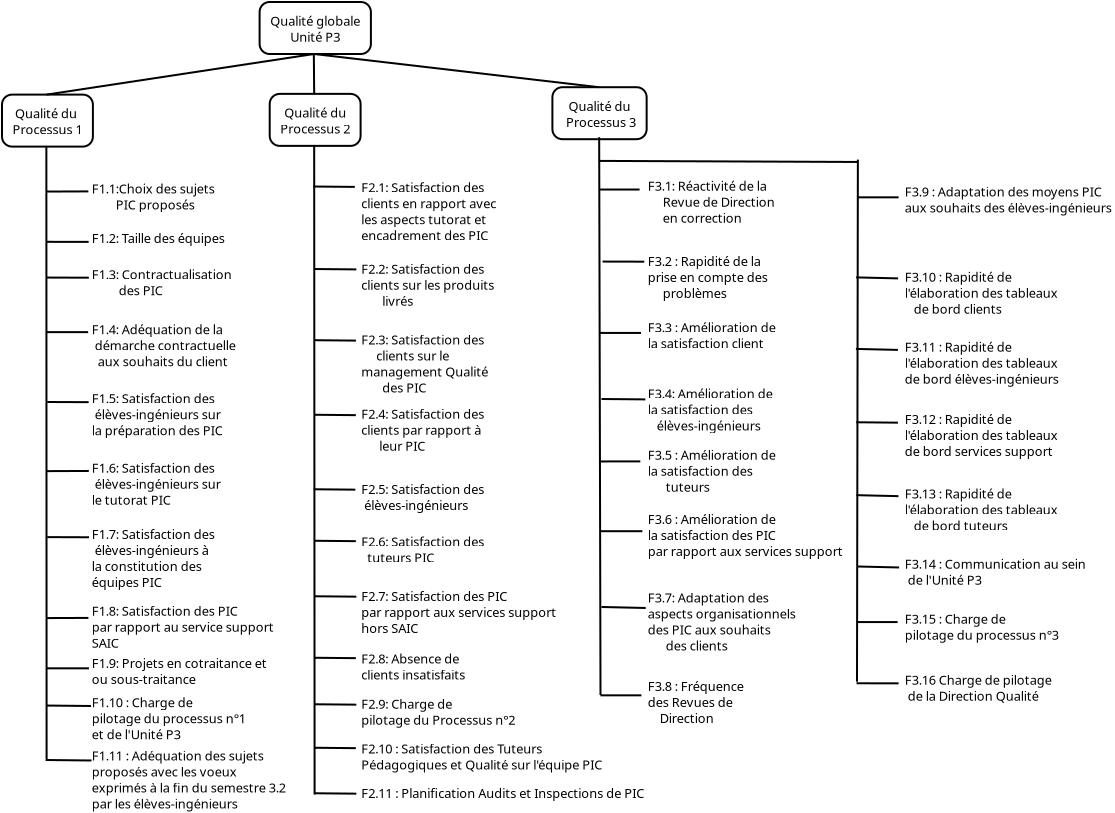<?xml version="1.0" encoding="UTF-8"?>
<dia:diagram xmlns:dia="http://www.lysator.liu.se/~alla/dia/">
  <dia:layer name="Background" visible="true" active="true">
    <dia:object type="Standard - Text" version="1" id="O0">
      <dia:attribute name="obj_pos">
        <dia:point val="37.829,41.333"/>
      </dia:attribute>
      <dia:attribute name="obj_bb">
        <dia:rectangle val="37.829,40.737;46.147,42.285"/>
      </dia:attribute>
      <dia:attribute name="text">
        <dia:composite type="text">
          <dia:attribute name="string">
            <dia:string>#F2.9: Charge de 
pilotage du Processus n°2#</dia:string>
          </dia:attribute>
          <dia:attribute name="font">
            <dia:font family="sans" style="0" name="Helvetica"/>
          </dia:attribute>
          <dia:attribute name="height">
            <dia:real val="0.8"/>
          </dia:attribute>
          <dia:attribute name="pos">
            <dia:point val="37.829,41.333"/>
          </dia:attribute>
          <dia:attribute name="color">
            <dia:color val="#000000"/>
          </dia:attribute>
          <dia:attribute name="alignment">
            <dia:enum val="0"/>
          </dia:attribute>
        </dia:composite>
      </dia:attribute>
      <dia:attribute name="valign">
        <dia:enum val="3"/>
      </dia:attribute>
    </dia:object>
    <dia:object type="UML - State" version="0" id="O1">
      <dia:attribute name="obj_pos">
        <dia:point val="32.75,6"/>
      </dia:attribute>
      <dia:attribute name="obj_bb">
        <dia:rectangle val="32.7,5.95;38.655,8.65"/>
      </dia:attribute>
      <dia:attribute name="meta">
        <dia:composite type="dict"/>
      </dia:attribute>
      <dia:attribute name="elem_corner">
        <dia:point val="32.75,6"/>
      </dia:attribute>
      <dia:attribute name="elem_width">
        <dia:real val="5.855"/>
      </dia:attribute>
      <dia:attribute name="elem_height">
        <dia:real val="2.6"/>
      </dia:attribute>
      <dia:attribute name="line_colour">
        <dia:color val="#000000"/>
      </dia:attribute>
      <dia:attribute name="fill_colour">
        <dia:color val="#ffffff"/>
      </dia:attribute>
      <dia:attribute name="text">
        <dia:composite type="text">
          <dia:attribute name="string">
            <dia:string>#Qualité globale
Unité P3#</dia:string>
          </dia:attribute>
          <dia:attribute name="font">
            <dia:font family="sans" style="0" name="Helvetica"/>
          </dia:attribute>
          <dia:attribute name="height">
            <dia:real val="0.8"/>
          </dia:attribute>
          <dia:attribute name="pos">
            <dia:point val="35.678,7.095"/>
          </dia:attribute>
          <dia:attribute name="color">
            <dia:color val="#000000"/>
          </dia:attribute>
          <dia:attribute name="alignment">
            <dia:enum val="1"/>
          </dia:attribute>
        </dia:composite>
      </dia:attribute>
      <dia:attribute name="entry_action">
        <dia:string>##</dia:string>
      </dia:attribute>
      <dia:attribute name="do_action">
        <dia:string>##</dia:string>
      </dia:attribute>
      <dia:attribute name="exit_action">
        <dia:string>##</dia:string>
      </dia:attribute>
    </dia:object>
    <dia:object type="UML - State" version="0" id="O2">
      <dia:attribute name="obj_pos">
        <dia:point val="19.87,10.63"/>
      </dia:attribute>
      <dia:attribute name="obj_bb">
        <dia:rectangle val="19.82,10.58;24.695,13.28"/>
      </dia:attribute>
      <dia:attribute name="meta">
        <dia:composite type="dict"/>
      </dia:attribute>
      <dia:attribute name="elem_corner">
        <dia:point val="19.87,10.63"/>
      </dia:attribute>
      <dia:attribute name="elem_width">
        <dia:real val="4.775"/>
      </dia:attribute>
      <dia:attribute name="elem_height">
        <dia:real val="2.6"/>
      </dia:attribute>
      <dia:attribute name="line_colour">
        <dia:color val="#000000"/>
      </dia:attribute>
      <dia:attribute name="fill_colour">
        <dia:color val="#ffffff"/>
      </dia:attribute>
      <dia:attribute name="text">
        <dia:composite type="text">
          <dia:attribute name="string">
            <dia:string>#Qualité du 
Processus 1#</dia:string>
          </dia:attribute>
          <dia:attribute name="font">
            <dia:font family="sans" style="0" name="Helvetica"/>
          </dia:attribute>
          <dia:attribute name="height">
            <dia:real val="0.8"/>
          </dia:attribute>
          <dia:attribute name="pos">
            <dia:point val="22.258,11.725"/>
          </dia:attribute>
          <dia:attribute name="color">
            <dia:color val="#000000"/>
          </dia:attribute>
          <dia:attribute name="alignment">
            <dia:enum val="1"/>
          </dia:attribute>
        </dia:composite>
      </dia:attribute>
      <dia:attribute name="entry_action">
        <dia:string>##</dia:string>
      </dia:attribute>
      <dia:attribute name="do_action">
        <dia:string>##</dia:string>
      </dia:attribute>
      <dia:attribute name="exit_action">
        <dia:string>##</dia:string>
      </dia:attribute>
    </dia:object>
    <dia:object type="UML - State" version="0" id="O3">
      <dia:attribute name="obj_pos">
        <dia:point val="33.255,10.595"/>
      </dia:attribute>
      <dia:attribute name="obj_bb">
        <dia:rectangle val="33.205,10.545;38.08,13.245"/>
      </dia:attribute>
      <dia:attribute name="meta">
        <dia:composite type="dict"/>
      </dia:attribute>
      <dia:attribute name="elem_corner">
        <dia:point val="33.255,10.595"/>
      </dia:attribute>
      <dia:attribute name="elem_width">
        <dia:real val="4.775"/>
      </dia:attribute>
      <dia:attribute name="elem_height">
        <dia:real val="2.6"/>
      </dia:attribute>
      <dia:attribute name="line_colour">
        <dia:color val="#000000"/>
      </dia:attribute>
      <dia:attribute name="fill_colour">
        <dia:color val="#ffffff"/>
      </dia:attribute>
      <dia:attribute name="text">
        <dia:composite type="text">
          <dia:attribute name="string">
            <dia:string>#Qualité du
Processus 2#</dia:string>
          </dia:attribute>
          <dia:attribute name="font">
            <dia:font family="sans" style="0" name="Helvetica"/>
          </dia:attribute>
          <dia:attribute name="height">
            <dia:real val="0.8"/>
          </dia:attribute>
          <dia:attribute name="pos">
            <dia:point val="35.642,11.69"/>
          </dia:attribute>
          <dia:attribute name="color">
            <dia:color val="#000000"/>
          </dia:attribute>
          <dia:attribute name="alignment">
            <dia:enum val="1"/>
          </dia:attribute>
        </dia:composite>
      </dia:attribute>
      <dia:attribute name="entry_action">
        <dia:string>##</dia:string>
      </dia:attribute>
      <dia:attribute name="do_action">
        <dia:string>##</dia:string>
      </dia:attribute>
      <dia:attribute name="exit_action">
        <dia:string>##</dia:string>
      </dia:attribute>
    </dia:object>
    <dia:object type="UML - State" version="0" id="O4">
      <dia:attribute name="obj_pos">
        <dia:point val="47.39,10.26"/>
      </dia:attribute>
      <dia:attribute name="obj_bb">
        <dia:rectangle val="47.34,10.21;52.417,12.91"/>
      </dia:attribute>
      <dia:attribute name="meta">
        <dia:composite type="dict"/>
      </dia:attribute>
      <dia:attribute name="elem_corner">
        <dia:point val="47.39,10.26"/>
      </dia:attribute>
      <dia:attribute name="elem_width">
        <dia:real val="4.978"/>
      </dia:attribute>
      <dia:attribute name="elem_height">
        <dia:real val="2.6"/>
      </dia:attribute>
      <dia:attribute name="line_colour">
        <dia:color val="#000000"/>
      </dia:attribute>
      <dia:attribute name="fill_colour">
        <dia:color val="#ffffff"/>
      </dia:attribute>
      <dia:attribute name="text">
        <dia:composite type="text">
          <dia:attribute name="string">
            <dia:string>#Qualité du
 Processus 3#</dia:string>
          </dia:attribute>
          <dia:attribute name="font">
            <dia:font family="sans" style="0" name="Helvetica"/>
          </dia:attribute>
          <dia:attribute name="height">
            <dia:real val="0.8"/>
          </dia:attribute>
          <dia:attribute name="pos">
            <dia:point val="49.879,11.355"/>
          </dia:attribute>
          <dia:attribute name="color">
            <dia:color val="#000000"/>
          </dia:attribute>
          <dia:attribute name="alignment">
            <dia:enum val="1"/>
          </dia:attribute>
        </dia:composite>
      </dia:attribute>
      <dia:attribute name="entry_action">
        <dia:string>##</dia:string>
      </dia:attribute>
      <dia:attribute name="do_action">
        <dia:string>##</dia:string>
      </dia:attribute>
      <dia:attribute name="exit_action">
        <dia:string>##</dia:string>
      </dia:attribute>
    </dia:object>
    <dia:object type="Standard - Line" version="0" id="O5">
      <dia:attribute name="obj_pos">
        <dia:point val="35.462,8.6"/>
      </dia:attribute>
      <dia:attribute name="obj_bb">
        <dia:rectangle val="35.412,8.55;35.529,10.645"/>
      </dia:attribute>
      <dia:attribute name="conn_endpoints">
        <dia:point val="35.462,8.6"/>
        <dia:point val="35.479,10.595"/>
      </dia:attribute>
      <dia:attribute name="numcp">
        <dia:int val="1"/>
      </dia:attribute>
      <dia:connections>
        <dia:connection handle="0" to="O1" connection="6"/>
        <dia:connection handle="1" to="O3" connection="1"/>
      </dia:connections>
    </dia:object>
    <dia:object type="Standard - Line" version="0" id="O6">
      <dia:attribute name="obj_pos">
        <dia:point val="35.462,8.6"/>
      </dia:attribute>
      <dia:attribute name="obj_bb">
        <dia:rectangle val="35.407,8.545;49.762,10.316"/>
      </dia:attribute>
      <dia:attribute name="conn_endpoints">
        <dia:point val="35.462,8.6"/>
        <dia:point val="49.706,10.26"/>
      </dia:attribute>
      <dia:attribute name="numcp">
        <dia:int val="1"/>
      </dia:attribute>
      <dia:connections>
        <dia:connection handle="0" to="O1" connection="6"/>
        <dia:connection handle="1" to="O4" connection="1"/>
      </dia:connections>
    </dia:object>
    <dia:object type="Standard - Line" version="0" id="O7">
      <dia:attribute name="obj_pos">
        <dia:point val="35.462,8.6"/>
      </dia:attribute>
      <dia:attribute name="obj_bb">
        <dia:rectangle val="22.037,8.543;35.519,10.687"/>
      </dia:attribute>
      <dia:attribute name="conn_endpoints">
        <dia:point val="35.462,8.6"/>
        <dia:point val="22.094,10.63"/>
      </dia:attribute>
      <dia:attribute name="numcp">
        <dia:int val="1"/>
      </dia:attribute>
      <dia:connections>
        <dia:connection handle="0" to="O1" connection="6"/>
        <dia:connection handle="1" to="O2" connection="1"/>
      </dia:connections>
    </dia:object>
    <dia:object type="Standard - Line" version="0" id="O8">
      <dia:attribute name="obj_pos">
        <dia:point val="51.75,15.375"/>
      </dia:attribute>
      <dia:attribute name="obj_bb">
        <dia:rectangle val="49.686,15.325;51.8,15.427"/>
      </dia:attribute>
      <dia:attribute name="conn_endpoints">
        <dia:point val="51.75,15.375"/>
        <dia:point val="49.736,15.377"/>
      </dia:attribute>
      <dia:attribute name="numcp">
        <dia:int val="1"/>
      </dia:attribute>
    </dia:object>
    <dia:object type="Standard - Line" version="0" id="O9">
      <dia:attribute name="obj_pos">
        <dia:point val="51.986,18.983"/>
      </dia:attribute>
      <dia:attribute name="obj_bb">
        <dia:rectangle val="49.848,18.928;52.036,19.033"/>
      </dia:attribute>
      <dia:attribute name="conn_endpoints">
        <dia:point val="51.986,18.983"/>
        <dia:point val="49.898,18.978"/>
      </dia:attribute>
      <dia:attribute name="numcp">
        <dia:int val="1"/>
      </dia:attribute>
    </dia:object>
    <dia:object type="Standard - Text" version="1" id="O10">
      <dia:attribute name="obj_pos">
        <dia:point val="52.156,15.432"/>
      </dia:attribute>
      <dia:attribute name="obj_bb">
        <dia:rectangle val="52.156,14.838;59.259,17.185"/>
      </dia:attribute>
      <dia:attribute name="text">
        <dia:composite type="text">
          <dia:attribute name="string">
            <dia:string>#F3.1: Réactivité de la 
     Revue de Direction
     en correction#</dia:string>
          </dia:attribute>
          <dia:attribute name="font">
            <dia:font family="sans" style="0" name="Helvetica"/>
          </dia:attribute>
          <dia:attribute name="height">
            <dia:real val="0.8"/>
          </dia:attribute>
          <dia:attribute name="pos">
            <dia:point val="52.156,15.432"/>
          </dia:attribute>
          <dia:attribute name="color">
            <dia:color val="#000000"/>
          </dia:attribute>
          <dia:attribute name="alignment">
            <dia:enum val="0"/>
          </dia:attribute>
        </dia:composite>
      </dia:attribute>
      <dia:attribute name="valign">
        <dia:enum val="3"/>
      </dia:attribute>
    </dia:object>
    <dia:object type="Standard - Line" version="0" id="O11">
      <dia:attribute name="obj_pos">
        <dia:point val="51.821,22.547"/>
      </dia:attribute>
      <dia:attribute name="obj_bb">
        <dia:rectangle val="49.717,22.495;51.871,22.598"/>
      </dia:attribute>
      <dia:attribute name="conn_endpoints">
        <dia:point val="51.821,22.547"/>
        <dia:point val="49.767,22.545"/>
      </dia:attribute>
      <dia:attribute name="numcp">
        <dia:int val="1"/>
      </dia:attribute>
    </dia:object>
    <dia:object type="Standard - Text" version="1" id="O12">
      <dia:attribute name="obj_pos">
        <dia:point val="52.156,19.198"/>
      </dia:attribute>
      <dia:attribute name="obj_bb">
        <dia:rectangle val="52.156,18.602;58.896,20.95"/>
      </dia:attribute>
      <dia:attribute name="text">
        <dia:composite type="text">
          <dia:attribute name="string">
            <dia:string>#F3.2 : Rapidité de la 
prise en compte des 
     problèmes#</dia:string>
          </dia:attribute>
          <dia:attribute name="font">
            <dia:font family="sans" style="0" name="Helvetica"/>
          </dia:attribute>
          <dia:attribute name="height">
            <dia:real val="0.8"/>
          </dia:attribute>
          <dia:attribute name="pos">
            <dia:point val="52.156,19.198"/>
          </dia:attribute>
          <dia:attribute name="color">
            <dia:color val="#000000"/>
          </dia:attribute>
          <dia:attribute name="alignment">
            <dia:enum val="0"/>
          </dia:attribute>
        </dia:composite>
      </dia:attribute>
      <dia:attribute name="valign">
        <dia:enum val="3"/>
      </dia:attribute>
    </dia:object>
    <dia:object type="Standard - Line" version="0" id="O13">
      <dia:attribute name="obj_pos">
        <dia:point val="52.036,25.87"/>
      </dia:attribute>
      <dia:attribute name="obj_bb">
        <dia:rectangle val="49.794,25.799;52.087,25.921"/>
      </dia:attribute>
      <dia:attribute name="conn_endpoints">
        <dia:point val="52.036,25.87"/>
        <dia:point val="49.845,25.85"/>
      </dia:attribute>
      <dia:attribute name="numcp">
        <dia:int val="1"/>
      </dia:attribute>
    </dia:object>
    <dia:object type="Standard - Text" version="1" id="O14">
      <dia:attribute name="obj_pos">
        <dia:point val="52.156,22.67"/>
      </dia:attribute>
      <dia:attribute name="obj_bb">
        <dia:rectangle val="52.156,21.896;59.249,23.444"/>
      </dia:attribute>
      <dia:attribute name="text">
        <dia:composite type="text">
          <dia:attribute name="string">
            <dia:string>#F3.3 : Amélioration de
la satisfaction client#</dia:string>
          </dia:attribute>
          <dia:attribute name="font">
            <dia:font family="sans" style="0" name="Helvetica"/>
          </dia:attribute>
          <dia:attribute name="height">
            <dia:real val="0.8"/>
          </dia:attribute>
          <dia:attribute name="pos">
            <dia:point val="52.156,22.491"/>
          </dia:attribute>
          <dia:attribute name="color">
            <dia:color val="#000000"/>
          </dia:attribute>
          <dia:attribute name="alignment">
            <dia:enum val="0"/>
          </dia:attribute>
        </dia:composite>
      </dia:attribute>
      <dia:attribute name="valign">
        <dia:enum val="2"/>
      </dia:attribute>
    </dia:object>
    <dia:object type="Standard - Line" version="0" id="O15">
      <dia:attribute name="obj_pos">
        <dia:point val="51.786,28.97"/>
      </dia:attribute>
      <dia:attribute name="obj_bb">
        <dia:rectangle val="49.717,28.92;51.836,29.022"/>
      </dia:attribute>
      <dia:attribute name="conn_endpoints">
        <dia:point val="51.786,28.97"/>
        <dia:point val="49.767,28.972"/>
      </dia:attribute>
      <dia:attribute name="numcp">
        <dia:int val="1"/>
      </dia:attribute>
    </dia:object>
    <dia:object type="Standard - Text" version="1" id="O16">
      <dia:attribute name="obj_pos">
        <dia:point val="52.156,25.82"/>
      </dia:attribute>
      <dia:attribute name="obj_bb">
        <dia:rectangle val="52.156,25.225;59.046,27.573"/>
      </dia:attribute>
      <dia:attribute name="text">
        <dia:composite type="text">
          <dia:attribute name="string">
            <dia:string>#F3.4: Amélioration de
la satisfaction des
   élèves-ingénieurs#</dia:string>
          </dia:attribute>
          <dia:attribute name="font">
            <dia:font family="sans" style="0" name="Helvetica"/>
          </dia:attribute>
          <dia:attribute name="height">
            <dia:real val="0.8"/>
          </dia:attribute>
          <dia:attribute name="pos">
            <dia:point val="52.156,25.82"/>
          </dia:attribute>
          <dia:attribute name="color">
            <dia:color val="#000000"/>
          </dia:attribute>
          <dia:attribute name="alignment">
            <dia:enum val="0"/>
          </dia:attribute>
        </dia:composite>
      </dia:attribute>
      <dia:attribute name="valign">
        <dia:enum val="3"/>
      </dia:attribute>
    </dia:object>
    <dia:object type="Standard - Line" version="0" id="O17">
      <dia:attribute name="obj_pos">
        <dia:point val="51.887,32.46"/>
      </dia:attribute>
      <dia:attribute name="obj_bb">
        <dia:rectangle val="49.748,32.41;51.937,32.511"/>
      </dia:attribute>
      <dia:attribute name="conn_endpoints">
        <dia:point val="51.887,32.46"/>
        <dia:point val="49.798,32.461"/>
      </dia:attribute>
      <dia:attribute name="numcp">
        <dia:int val="1"/>
      </dia:attribute>
    </dia:object>
    <dia:object type="Standard - Text" version="1" id="O18">
      <dia:attribute name="obj_pos">
        <dia:point val="52.156,28.885"/>
      </dia:attribute>
      <dia:attribute name="obj_bb">
        <dia:rectangle val="52.156,28.29;59.249,30.637"/>
      </dia:attribute>
      <dia:attribute name="text">
        <dia:composite type="text">
          <dia:attribute name="string">
            <dia:string>#F3.5 : Amélioration de
la satisfaction des
      tuteurs#</dia:string>
          </dia:attribute>
          <dia:attribute name="font">
            <dia:font family="sans" style="0" name="Helvetica"/>
          </dia:attribute>
          <dia:attribute name="height">
            <dia:real val="0.8"/>
          </dia:attribute>
          <dia:attribute name="pos">
            <dia:point val="52.156,28.885"/>
          </dia:attribute>
          <dia:attribute name="color">
            <dia:color val="#000000"/>
          </dia:attribute>
          <dia:attribute name="alignment">
            <dia:enum val="0"/>
          </dia:attribute>
        </dia:composite>
      </dia:attribute>
      <dia:attribute name="valign">
        <dia:enum val="3"/>
      </dia:attribute>
    </dia:object>
    <dia:object type="Standard - Line" version="0" id="O19">
      <dia:attribute name="obj_pos">
        <dia:point val="52.056,36.3"/>
      </dia:attribute>
      <dia:attribute name="obj_bb">
        <dia:rectangle val="49.794,36.199;52.107,36.351"/>
      </dia:attribute>
      <dia:attribute name="conn_endpoints">
        <dia:point val="52.056,36.3"/>
        <dia:point val="49.845,36.25"/>
      </dia:attribute>
      <dia:attribute name="numcp">
        <dia:int val="1"/>
      </dia:attribute>
    </dia:object>
    <dia:object type="Standard - Text" version="1" id="O20">
      <dia:attribute name="obj_pos">
        <dia:point val="52.156,32.1"/>
      </dia:attribute>
      <dia:attribute name="obj_bb">
        <dia:rectangle val="52.156,31.505;62.666,33.852"/>
      </dia:attribute>
      <dia:attribute name="text">
        <dia:composite type="text">
          <dia:attribute name="string">
            <dia:string>#F3.6 : Amélioration de
la satisfaction des PIC 
par rapport aux services support#</dia:string>
          </dia:attribute>
          <dia:attribute name="font">
            <dia:font family="sans" style="0" name="Helvetica"/>
          </dia:attribute>
          <dia:attribute name="height">
            <dia:real val="0.8"/>
          </dia:attribute>
          <dia:attribute name="pos">
            <dia:point val="52.156,32.1"/>
          </dia:attribute>
          <dia:attribute name="color">
            <dia:color val="#000000"/>
          </dia:attribute>
          <dia:attribute name="alignment">
            <dia:enum val="0"/>
          </dia:attribute>
        </dia:composite>
      </dia:attribute>
      <dia:attribute name="valign">
        <dia:enum val="3"/>
      </dia:attribute>
    </dia:object>
    <dia:object type="Standard - Line" version="0" id="O21">
      <dia:attribute name="obj_pos">
        <dia:point val="51.841,40.665"/>
      </dia:attribute>
      <dia:attribute name="obj_bb">
        <dia:rectangle val="49.742,40.615;51.891,40.717"/>
      </dia:attribute>
      <dia:attribute name="conn_endpoints">
        <dia:point val="51.841,40.665"/>
        <dia:point val="49.792,40.667"/>
      </dia:attribute>
      <dia:attribute name="numcp">
        <dia:int val="1"/>
      </dia:attribute>
    </dia:object>
    <dia:object type="Standard - Text" version="1" id="O22">
      <dia:attribute name="obj_pos">
        <dia:point val="51.841,38.165"/>
      </dia:attribute>
      <dia:attribute name="obj_bb">
        <dia:rectangle val="51.841,37.57;51.841,38.315"/>
      </dia:attribute>
      <dia:attribute name="text">
        <dia:composite type="text">
          <dia:attribute name="string">
            <dia:string>##</dia:string>
          </dia:attribute>
          <dia:attribute name="font">
            <dia:font family="sans" style="0" name="Helvetica"/>
          </dia:attribute>
          <dia:attribute name="height">
            <dia:real val="0.8"/>
          </dia:attribute>
          <dia:attribute name="pos">
            <dia:point val="51.841,38.165"/>
          </dia:attribute>
          <dia:attribute name="color">
            <dia:color val="#000000"/>
          </dia:attribute>
          <dia:attribute name="alignment">
            <dia:enum val="0"/>
          </dia:attribute>
        </dia:composite>
      </dia:attribute>
      <dia:attribute name="valign">
        <dia:enum val="3"/>
      </dia:attribute>
    </dia:object>
    <dia:object type="Standard - Text" version="1" id="O23">
      <dia:attribute name="obj_pos">
        <dia:point val="52.156,36.03"/>
      </dia:attribute>
      <dia:attribute name="obj_bb">
        <dia:rectangle val="52.156,35.435;60.311,38.583"/>
      </dia:attribute>
      <dia:attribute name="text">
        <dia:composite type="text">
          <dia:attribute name="string">
            <dia:string>#F3.7: Adaptation des
aspects organisationnels 
des PIC aux souhaits 
      des clients#</dia:string>
          </dia:attribute>
          <dia:attribute name="font">
            <dia:font family="sans" style="0" name="Helvetica"/>
          </dia:attribute>
          <dia:attribute name="height">
            <dia:real val="0.8"/>
          </dia:attribute>
          <dia:attribute name="pos">
            <dia:point val="52.156,36.03"/>
          </dia:attribute>
          <dia:attribute name="color">
            <dia:color val="#000000"/>
          </dia:attribute>
          <dia:attribute name="alignment">
            <dia:enum val="0"/>
          </dia:attribute>
        </dia:composite>
      </dia:attribute>
      <dia:attribute name="valign">
        <dia:enum val="3"/>
      </dia:attribute>
    </dia:object>
    <dia:object type="Standard - Text" version="1" id="O24">
      <dia:attribute name="obj_pos">
        <dia:point val="52.156,40.445"/>
      </dia:attribute>
      <dia:attribute name="obj_bb">
        <dia:rectangle val="52.156,39.85;57.484,42.197"/>
      </dia:attribute>
      <dia:attribute name="text">
        <dia:composite type="text">
          <dia:attribute name="string">
            <dia:string>#F3.8 : Fréquence
des Revues de
    Direction#</dia:string>
          </dia:attribute>
          <dia:attribute name="font">
            <dia:font family="sans" style="0" name="Helvetica"/>
          </dia:attribute>
          <dia:attribute name="height">
            <dia:real val="0.8"/>
          </dia:attribute>
          <dia:attribute name="pos">
            <dia:point val="52.156,40.445"/>
          </dia:attribute>
          <dia:attribute name="color">
            <dia:color val="#000000"/>
          </dia:attribute>
          <dia:attribute name="alignment">
            <dia:enum val="0"/>
          </dia:attribute>
        </dia:composite>
      </dia:attribute>
      <dia:attribute name="valign">
        <dia:enum val="3"/>
      </dia:attribute>
    </dia:object>
    <dia:object type="Standard - Line" version="0" id="O25">
      <dia:attribute name="obj_pos">
        <dia:point val="22.088,13.261"/>
      </dia:attribute>
      <dia:attribute name="obj_bb">
        <dia:rectangle val="22.038,13.211;22.15,44"/>
      </dia:attribute>
      <dia:attribute name="conn_endpoints">
        <dia:point val="22.088,13.261"/>
        <dia:point val="22.1,43.95"/>
      </dia:attribute>
      <dia:attribute name="numcp">
        <dia:int val="1"/>
      </dia:attribute>
    </dia:object>
    <dia:object type="Standard - Line" version="0" id="O26">
      <dia:attribute name="obj_pos">
        <dia:point val="24.203,17.995"/>
      </dia:attribute>
      <dia:attribute name="obj_bb">
        <dia:rectangle val="22.05,17.941;24.253,18.045"/>
      </dia:attribute>
      <dia:attribute name="conn_endpoints">
        <dia:point val="24.203,17.995"/>
        <dia:point val="22.1,17.991"/>
      </dia:attribute>
      <dia:attribute name="numcp">
        <dia:int val="1"/>
      </dia:attribute>
    </dia:object>
    <dia:object type="Standard - Text" version="1" id="O27">
      <dia:attribute name="obj_pos">
        <dia:point val="24.352,18.045"/>
      </dia:attribute>
      <dia:attribute name="obj_bb">
        <dia:rectangle val="24.352,17.45;31.82,18.198"/>
      </dia:attribute>
      <dia:attribute name="text">
        <dia:composite type="text">
          <dia:attribute name="string">
            <dia:string>#F1.2: Taille des équipes#</dia:string>
          </dia:attribute>
          <dia:attribute name="font">
            <dia:font family="sans" style="0" name="Helvetica"/>
          </dia:attribute>
          <dia:attribute name="height">
            <dia:real val="0.8"/>
          </dia:attribute>
          <dia:attribute name="pos">
            <dia:point val="24.352,18.045"/>
          </dia:attribute>
          <dia:attribute name="color">
            <dia:color val="#000000"/>
          </dia:attribute>
          <dia:attribute name="alignment">
            <dia:enum val="0"/>
          </dia:attribute>
        </dia:composite>
      </dia:attribute>
      <dia:attribute name="valign">
        <dia:enum val="3"/>
      </dia:attribute>
    </dia:object>
    <dia:object type="Standard - Line" version="0" id="O28">
      <dia:attribute name="obj_pos">
        <dia:point val="24.212,19.785"/>
      </dia:attribute>
      <dia:attribute name="obj_bb">
        <dia:rectangle val="22.062,19.728;24.263,19.835"/>
      </dia:attribute>
      <dia:attribute name="conn_endpoints">
        <dia:point val="24.212,19.785"/>
        <dia:point val="22.113,19.778"/>
      </dia:attribute>
      <dia:attribute name="numcp">
        <dia:int val="1"/>
      </dia:attribute>
    </dia:object>
    <dia:object type="Standard - Text" version="1" id="O29">
      <dia:attribute name="obj_pos">
        <dia:point val="24.352,19.86"/>
      </dia:attribute>
      <dia:attribute name="obj_bb">
        <dia:rectangle val="24.352,19.265;32.01,20.813"/>
      </dia:attribute>
      <dia:attribute name="text">
        <dia:composite type="text">
          <dia:attribute name="string">
            <dia:string>#F1.3: Contractualisation
         des PIC#</dia:string>
          </dia:attribute>
          <dia:attribute name="font">
            <dia:font family="sans" style="0" name="Helvetica"/>
          </dia:attribute>
          <dia:attribute name="height">
            <dia:real val="0.8"/>
          </dia:attribute>
          <dia:attribute name="pos">
            <dia:point val="24.352,19.86"/>
          </dia:attribute>
          <dia:attribute name="color">
            <dia:color val="#000000"/>
          </dia:attribute>
          <dia:attribute name="alignment">
            <dia:enum val="0"/>
          </dia:attribute>
        </dia:composite>
      </dia:attribute>
      <dia:attribute name="valign">
        <dia:enum val="3"/>
      </dia:attribute>
    </dia:object>
    <dia:object type="Standard - Line" version="0" id="O30">
      <dia:attribute name="obj_pos">
        <dia:point val="24.177,22.508"/>
      </dia:attribute>
      <dia:attribute name="obj_bb">
        <dia:rectangle val="22.038,22.456;24.227,22.558"/>
      </dia:attribute>
      <dia:attribute name="conn_endpoints">
        <dia:point val="24.177,22.508"/>
        <dia:point val="22.087,22.506"/>
      </dia:attribute>
      <dia:attribute name="numcp">
        <dia:int val="1"/>
      </dia:attribute>
    </dia:object>
    <dia:object type="Standard - Text" version="1" id="O31">
      <dia:attribute name="obj_pos">
        <dia:point val="24.352,22.608"/>
      </dia:attribute>
      <dia:attribute name="obj_bb">
        <dia:rectangle val="24.352,22.013;32.182,24.36"/>
      </dia:attribute>
      <dia:attribute name="text">
        <dia:composite type="text">
          <dia:attribute name="string">
            <dia:string>#F1.4: Adéquation de la 
 démarche contractuelle
  aux souhaits du client#</dia:string>
          </dia:attribute>
          <dia:attribute name="font">
            <dia:font family="sans" style="0" name="Helvetica"/>
          </dia:attribute>
          <dia:attribute name="height">
            <dia:real val="0.8"/>
          </dia:attribute>
          <dia:attribute name="pos">
            <dia:point val="24.352,22.608"/>
          </dia:attribute>
          <dia:attribute name="color">
            <dia:color val="#000000"/>
          </dia:attribute>
          <dia:attribute name="alignment">
            <dia:enum val="0"/>
          </dia:attribute>
        </dia:composite>
      </dia:attribute>
      <dia:attribute name="valign">
        <dia:enum val="3"/>
      </dia:attribute>
    </dia:object>
    <dia:object type="Standard - Line" version="0" id="O32">
      <dia:attribute name="obj_pos">
        <dia:point val="24.203,26.008"/>
      </dia:attribute>
      <dia:attribute name="obj_bb">
        <dia:rectangle val="22.081,25.95;24.253,26.058"/>
      </dia:attribute>
      <dia:attribute name="conn_endpoints">
        <dia:point val="24.203,26.008"/>
        <dia:point val="22.131,26"/>
      </dia:attribute>
      <dia:attribute name="numcp">
        <dia:int val="1"/>
      </dia:attribute>
    </dia:object>
    <dia:object type="Standard - Text" version="1" id="O33">
      <dia:attribute name="obj_pos">
        <dia:point val="24.352,26.058"/>
      </dia:attribute>
      <dia:attribute name="obj_bb">
        <dia:rectangle val="24.352,25.463;31.425,27.81"/>
      </dia:attribute>
      <dia:attribute name="text">
        <dia:composite type="text">
          <dia:attribute name="string">
            <dia:string>#F1.5: Satisfaction des
 élèves-ingénieurs sur
la préparation des PIC#</dia:string>
          </dia:attribute>
          <dia:attribute name="font">
            <dia:font family="sans" style="0" name="Helvetica"/>
          </dia:attribute>
          <dia:attribute name="height">
            <dia:real val="0.8"/>
          </dia:attribute>
          <dia:attribute name="pos">
            <dia:point val="24.352,26.058"/>
          </dia:attribute>
          <dia:attribute name="color">
            <dia:color val="#000000"/>
          </dia:attribute>
          <dia:attribute name="alignment">
            <dia:enum val="0"/>
          </dia:attribute>
        </dia:composite>
      </dia:attribute>
      <dia:attribute name="valign">
        <dia:enum val="3"/>
      </dia:attribute>
    </dia:object>
    <dia:object type="Standard - Line" version="0" id="O34">
      <dia:attribute name="obj_pos">
        <dia:point val="24.212,29.448"/>
      </dia:attribute>
      <dia:attribute name="obj_bb">
        <dia:rectangle val="22.062,29.397;24.263,29.506"/>
      </dia:attribute>
      <dia:attribute name="conn_endpoints">
        <dia:point val="24.212,29.448"/>
        <dia:point val="22.113,29.456"/>
      </dia:attribute>
      <dia:attribute name="numcp">
        <dia:int val="1"/>
      </dia:attribute>
    </dia:object>
    <dia:object type="Standard - Line" version="0" id="O35">
      <dia:attribute name="obj_pos">
        <dia:point val="24.223,32.763"/>
      </dia:attribute>
      <dia:attribute name="obj_bb">
        <dia:rectangle val="22.081,32.706;24.273,32.813"/>
      </dia:attribute>
      <dia:attribute name="conn_endpoints">
        <dia:point val="24.223,32.763"/>
        <dia:point val="22.131,32.756"/>
      </dia:attribute>
      <dia:attribute name="numcp">
        <dia:int val="1"/>
      </dia:attribute>
    </dia:object>
    <dia:object type="Standard - Line" version="0" id="O36">
      <dia:attribute name="obj_pos">
        <dia:point val="24.189,36.796"/>
      </dia:attribute>
      <dia:attribute name="obj_bb">
        <dia:rectangle val="22.056,36.746;24.239,36.853"/>
      </dia:attribute>
      <dia:attribute name="conn_endpoints">
        <dia:point val="24.189,36.796"/>
        <dia:point val="22.106,36.803"/>
      </dia:attribute>
      <dia:attribute name="numcp">
        <dia:int val="1"/>
      </dia:attribute>
    </dia:object>
    <dia:object type="Standard - Line" version="0" id="O37">
      <dia:attribute name="obj_pos">
        <dia:point val="24.218,39.318"/>
      </dia:attribute>
      <dia:attribute name="obj_bb">
        <dia:rectangle val="22.056,39.266;24.267,39.368"/>
      </dia:attribute>
      <dia:attribute name="conn_endpoints">
        <dia:point val="24.218,39.318"/>
        <dia:point val="22.106,39.316"/>
      </dia:attribute>
      <dia:attribute name="numcp">
        <dia:int val="1"/>
      </dia:attribute>
    </dia:object>
    <dia:object type="Standard - Line" version="0" id="O38">
      <dia:attribute name="obj_pos">
        <dia:point val="24.186,15.47"/>
      </dia:attribute>
      <dia:attribute name="obj_bb">
        <dia:rectangle val="22.037,15.42;24.236,15.528"/>
      </dia:attribute>
      <dia:attribute name="conn_endpoints">
        <dia:point val="24.186,15.47"/>
        <dia:point val="22.087,15.478"/>
      </dia:attribute>
      <dia:attribute name="numcp">
        <dia:int val="1"/>
      </dia:attribute>
    </dia:object>
    <dia:object type="Standard - Text" version="1" id="O39">
      <dia:attribute name="obj_pos">
        <dia:point val="24.352,15.57"/>
      </dia:attribute>
      <dia:attribute name="obj_bb">
        <dia:rectangle val="24.352,14.975;31.188,16.523"/>
      </dia:attribute>
      <dia:attribute name="text">
        <dia:composite type="text">
          <dia:attribute name="string">
            <dia:string>#F1.1:Choix des sujets
        PIC proposés#</dia:string>
          </dia:attribute>
          <dia:attribute name="font">
            <dia:font family="sans" style="0" name="Helvetica"/>
          </dia:attribute>
          <dia:attribute name="height">
            <dia:real val="0.8"/>
          </dia:attribute>
          <dia:attribute name="pos">
            <dia:point val="24.352,15.57"/>
          </dia:attribute>
          <dia:attribute name="color">
            <dia:color val="#000000"/>
          </dia:attribute>
          <dia:attribute name="alignment">
            <dia:enum val="0"/>
          </dia:attribute>
        </dia:composite>
      </dia:attribute>
      <dia:attribute name="valign">
        <dia:enum val="3"/>
      </dia:attribute>
    </dia:object>
    <dia:object type="Standard - Text" version="1" id="O40">
      <dia:attribute name="obj_pos">
        <dia:point val="24.352,29.532"/>
      </dia:attribute>
      <dia:attribute name="obj_bb">
        <dia:rectangle val="24.352,28.938;31.628,31.285"/>
      </dia:attribute>
      <dia:attribute name="text">
        <dia:composite type="text">
          <dia:attribute name="string">
            <dia:string>#F1.6: Satisfaction des
 élèves-ingénieurs sur 
le tutorat PIC#</dia:string>
          </dia:attribute>
          <dia:attribute name="font">
            <dia:font family="sans" style="0" name="Helvetica"/>
          </dia:attribute>
          <dia:attribute name="height">
            <dia:real val="0.8"/>
          </dia:attribute>
          <dia:attribute name="pos">
            <dia:point val="24.352,29.532"/>
          </dia:attribute>
          <dia:attribute name="color">
            <dia:color val="#000000"/>
          </dia:attribute>
          <dia:attribute name="alignment">
            <dia:enum val="0"/>
          </dia:attribute>
        </dia:composite>
      </dia:attribute>
      <dia:attribute name="valign">
        <dia:enum val="3"/>
      </dia:attribute>
    </dia:object>
    <dia:object type="Standard - Text" version="1" id="O41">
      <dia:attribute name="obj_pos">
        <dia:point val="24.352,32.847"/>
      </dia:attribute>
      <dia:attribute name="obj_bb">
        <dia:rectangle val="24.352,32.252;31.247,35.4"/>
      </dia:attribute>
      <dia:attribute name="text">
        <dia:composite type="text">
          <dia:attribute name="string">
            <dia:string>#F1.7: Satisfaction des
 élèves-ingénieurs à 
la constitution des
équipes PIC#</dia:string>
          </dia:attribute>
          <dia:attribute name="font">
            <dia:font family="sans" style="0" name="Helvetica"/>
          </dia:attribute>
          <dia:attribute name="height">
            <dia:real val="0.8"/>
          </dia:attribute>
          <dia:attribute name="pos">
            <dia:point val="24.352,32.847"/>
          </dia:attribute>
          <dia:attribute name="color">
            <dia:color val="#000000"/>
          </dia:attribute>
          <dia:attribute name="alignment">
            <dia:enum val="0"/>
          </dia:attribute>
        </dia:composite>
      </dia:attribute>
      <dia:attribute name="valign">
        <dia:enum val="3"/>
      </dia:attribute>
    </dia:object>
    <dia:object type="Standard - Text" version="1" id="O42">
      <dia:attribute name="obj_pos">
        <dia:point val="24.352,36.682"/>
      </dia:attribute>
      <dia:attribute name="obj_bb">
        <dia:rectangle val="24.352,36.087;34.352,38.435"/>
      </dia:attribute>
      <dia:attribute name="text">
        <dia:composite type="text">
          <dia:attribute name="string">
            <dia:string>#F1.8: Satisfaction des PIC 
par rapport au service support 
SAIC#</dia:string>
          </dia:attribute>
          <dia:attribute name="font">
            <dia:font family="sans" style="0" name="Helvetica"/>
          </dia:attribute>
          <dia:attribute name="height">
            <dia:real val="0.8"/>
          </dia:attribute>
          <dia:attribute name="pos">
            <dia:point val="24.352,36.682"/>
          </dia:attribute>
          <dia:attribute name="color">
            <dia:color val="#000000"/>
          </dia:attribute>
          <dia:attribute name="alignment">
            <dia:enum val="0"/>
          </dia:attribute>
        </dia:composite>
      </dia:attribute>
      <dia:attribute name="valign">
        <dia:enum val="3"/>
      </dia:attribute>
    </dia:object>
    <dia:object type="Standard - Line" version="0" id="O43">
      <dia:attribute name="obj_pos">
        <dia:point val="35.479,13.195"/>
      </dia:attribute>
      <dia:attribute name="obj_bb">
        <dia:rectangle val="35.429,13.145;35.55,45.675"/>
      </dia:attribute>
      <dia:attribute name="conn_endpoints">
        <dia:point val="35.479,13.195"/>
        <dia:point val="35.5,45.625"/>
      </dia:attribute>
      <dia:attribute name="numcp">
        <dia:int val="1"/>
      </dia:attribute>
      <dia:connections>
        <dia:connection handle="0" to="O3" connection="6"/>
      </dia:connections>
    </dia:object>
    <dia:object type="Standard - Text" version="1" id="O44">
      <dia:attribute name="obj_pos">
        <dia:point val="37.829,19.593"/>
      </dia:attribute>
      <dia:attribute name="obj_bb">
        <dia:rectangle val="37.829,18.998;45.052,22.145"/>
      </dia:attribute>
      <dia:attribute name="text">
        <dia:composite type="text">
          <dia:attribute name="string">
            <dia:string>#F2.2: Satisfaction des 
clients sur les produits
       livrés
#</dia:string>
          </dia:attribute>
          <dia:attribute name="font">
            <dia:font family="sans" style="0" name="Helvetica"/>
          </dia:attribute>
          <dia:attribute name="height">
            <dia:real val="0.8"/>
          </dia:attribute>
          <dia:attribute name="pos">
            <dia:point val="37.829,19.593"/>
          </dia:attribute>
          <dia:attribute name="color">
            <dia:color val="#000000"/>
          </dia:attribute>
          <dia:attribute name="alignment">
            <dia:enum val="0"/>
          </dia:attribute>
        </dia:composite>
      </dia:attribute>
      <dia:attribute name="valign">
        <dia:enum val="3"/>
      </dia:attribute>
    </dia:object>
    <dia:object type="Standard - Line" version="0" id="O45">
      <dia:attribute name="obj_pos">
        <dia:point val="37.566,22.93"/>
      </dia:attribute>
      <dia:attribute name="obj_bb">
        <dia:rectangle val="35.429,22.86;37.616,22.981"/>
      </dia:attribute>
      <dia:attribute name="conn_endpoints">
        <dia:point val="37.566,22.93"/>
        <dia:point val="35.48,22.91"/>
      </dia:attribute>
      <dia:attribute name="numcp">
        <dia:int val="1"/>
      </dia:attribute>
    </dia:object>
    <dia:object type="Standard - Text" version="1" id="O46">
      <dia:attribute name="obj_pos">
        <dia:point val="37.829,23.13"/>
      </dia:attribute>
      <dia:attribute name="obj_bb">
        <dia:rectangle val="37.829,22.535;44.724,25.683"/>
      </dia:attribute>
      <dia:attribute name="text">
        <dia:composite type="text">
          <dia:attribute name="string">
            <dia:string>#F2.3: Satisfaction des
     clients sur le
management Qualité
       des PIC#</dia:string>
          </dia:attribute>
          <dia:attribute name="font">
            <dia:font family="sans" style="0" name="Helvetica"/>
          </dia:attribute>
          <dia:attribute name="height">
            <dia:real val="0.8"/>
          </dia:attribute>
          <dia:attribute name="pos">
            <dia:point val="37.829,23.13"/>
          </dia:attribute>
          <dia:attribute name="color">
            <dia:color val="#000000"/>
          </dia:attribute>
          <dia:attribute name="alignment">
            <dia:enum val="0"/>
          </dia:attribute>
        </dia:composite>
      </dia:attribute>
      <dia:attribute name="valign">
        <dia:enum val="3"/>
      </dia:attribute>
    </dia:object>
    <dia:object type="Standard - Text" version="1" id="O47">
      <dia:attribute name="obj_pos">
        <dia:point val="37.829,39.075"/>
      </dia:attribute>
      <dia:attribute name="obj_bb">
        <dia:rectangle val="37.829,38.48;43.567,40.028"/>
      </dia:attribute>
      <dia:attribute name="text">
        <dia:composite type="text">
          <dia:attribute name="string">
            <dia:string>#F2.8: Absence de 
clients insatisfaits#</dia:string>
          </dia:attribute>
          <dia:attribute name="font">
            <dia:font family="sans" style="0" name="Helvetica"/>
          </dia:attribute>
          <dia:attribute name="height">
            <dia:real val="0.8"/>
          </dia:attribute>
          <dia:attribute name="pos">
            <dia:point val="37.829,39.075"/>
          </dia:attribute>
          <dia:attribute name="color">
            <dia:color val="#000000"/>
          </dia:attribute>
          <dia:attribute name="alignment">
            <dia:enum val="0"/>
          </dia:attribute>
        </dia:composite>
      </dia:attribute>
      <dia:attribute name="valign">
        <dia:enum val="3"/>
      </dia:attribute>
    </dia:object>
    <dia:object type="Standard - Text" version="1" id="O48">
      <dia:attribute name="obj_pos">
        <dia:point val="37.829,15.518"/>
      </dia:attribute>
      <dia:attribute name="obj_bb">
        <dia:rectangle val="37.829,14.922;45.222,18.07"/>
      </dia:attribute>
      <dia:attribute name="text">
        <dia:composite type="text">
          <dia:attribute name="string">
            <dia:string>#F2.1: Satisfaction des 
clients en rapport avec
les aspects tutorat et
encadrement des PIC#</dia:string>
          </dia:attribute>
          <dia:attribute name="font">
            <dia:font family="sans" style="0" name="Helvetica"/>
          </dia:attribute>
          <dia:attribute name="height">
            <dia:real val="0.8"/>
          </dia:attribute>
          <dia:attribute name="pos">
            <dia:point val="37.829,15.518"/>
          </dia:attribute>
          <dia:attribute name="color">
            <dia:color val="#000000"/>
          </dia:attribute>
          <dia:attribute name="alignment">
            <dia:enum val="0"/>
          </dia:attribute>
        </dia:composite>
      </dia:attribute>
      <dia:attribute name="valign">
        <dia:enum val="3"/>
      </dia:attribute>
    </dia:object>
    <dia:object type="Standard - Text" version="1" id="O49">
      <dia:attribute name="obj_pos">
        <dia:point val="37.829,30.605"/>
      </dia:attribute>
      <dia:attribute name="obj_bb">
        <dia:rectangle val="37.829,30.01;44.724,31.558"/>
      </dia:attribute>
      <dia:attribute name="text">
        <dia:composite type="text">
          <dia:attribute name="string">
            <dia:string>#F2.5: Satisfaction des
 élèves-ingénieurs #</dia:string>
          </dia:attribute>
          <dia:attribute name="font">
            <dia:font family="sans" style="0" name="Helvetica"/>
          </dia:attribute>
          <dia:attribute name="height">
            <dia:real val="0.8"/>
          </dia:attribute>
          <dia:attribute name="pos">
            <dia:point val="37.829,30.605"/>
          </dia:attribute>
          <dia:attribute name="color">
            <dia:color val="#000000"/>
          </dia:attribute>
          <dia:attribute name="alignment">
            <dia:enum val="0"/>
          </dia:attribute>
        </dia:composite>
      </dia:attribute>
      <dia:attribute name="valign">
        <dia:enum val="3"/>
      </dia:attribute>
    </dia:object>
    <dia:object type="Standard - Text" version="1" id="O50">
      <dia:attribute name="obj_pos">
        <dia:point val="37.829,33.22"/>
      </dia:attribute>
      <dia:attribute name="obj_bb">
        <dia:rectangle val="37.829,32.625;44.724,34.172"/>
      </dia:attribute>
      <dia:attribute name="text">
        <dia:composite type="text">
          <dia:attribute name="string">
            <dia:string>#F2.6: Satisfaction des
  tuteurs PIC#</dia:string>
          </dia:attribute>
          <dia:attribute name="font">
            <dia:font family="sans" style="0" name="Helvetica"/>
          </dia:attribute>
          <dia:attribute name="height">
            <dia:real val="0.8"/>
          </dia:attribute>
          <dia:attribute name="pos">
            <dia:point val="37.829,33.22"/>
          </dia:attribute>
          <dia:attribute name="color">
            <dia:color val="#000000"/>
          </dia:attribute>
          <dia:attribute name="alignment">
            <dia:enum val="0"/>
          </dia:attribute>
        </dia:composite>
      </dia:attribute>
      <dia:attribute name="valign">
        <dia:enum val="3"/>
      </dia:attribute>
    </dia:object>
    <dia:object type="Standard - Text" version="1" id="O51">
      <dia:attribute name="obj_pos">
        <dia:point val="37.829,35.955"/>
      </dia:attribute>
      <dia:attribute name="obj_bb">
        <dia:rectangle val="37.829,35.36;48.339,37.708"/>
      </dia:attribute>
      <dia:attribute name="text">
        <dia:composite type="text">
          <dia:attribute name="string">
            <dia:string>#F2.7: Satisfaction des PIC 
par rapport aux services support
hors SAIC#</dia:string>
          </dia:attribute>
          <dia:attribute name="font">
            <dia:font family="sans" style="0" name="Helvetica"/>
          </dia:attribute>
          <dia:attribute name="height">
            <dia:real val="0.8"/>
          </dia:attribute>
          <dia:attribute name="pos">
            <dia:point val="37.829,35.955"/>
          </dia:attribute>
          <dia:attribute name="color">
            <dia:color val="#000000"/>
          </dia:attribute>
          <dia:attribute name="alignment">
            <dia:enum val="0"/>
          </dia:attribute>
        </dia:composite>
      </dia:attribute>
      <dia:attribute name="valign">
        <dia:enum val="3"/>
      </dia:attribute>
    </dia:object>
    <dia:object type="Standard - Text" version="1" id="O52">
      <dia:attribute name="obj_pos">
        <dia:point val="37.829,26.834"/>
      </dia:attribute>
      <dia:attribute name="obj_bb">
        <dia:rectangle val="37.829,26.239;44.927,29.387"/>
      </dia:attribute>
      <dia:attribute name="text">
        <dia:composite type="text">
          <dia:attribute name="string">
            <dia:string>#F2.4: Satisfaction des 
clients par rapport à
      leur PIC
#</dia:string>
          </dia:attribute>
          <dia:attribute name="font">
            <dia:font family="sans" style="0" name="Helvetica"/>
          </dia:attribute>
          <dia:attribute name="height">
            <dia:real val="0.8"/>
          </dia:attribute>
          <dia:attribute name="pos">
            <dia:point val="37.829,26.834"/>
          </dia:attribute>
          <dia:attribute name="color">
            <dia:color val="#000000"/>
          </dia:attribute>
          <dia:attribute name="alignment">
            <dia:enum val="0"/>
          </dia:attribute>
        </dia:composite>
      </dia:attribute>
      <dia:attribute name="valign">
        <dia:enum val="3"/>
      </dia:attribute>
    </dia:object>
    <dia:object type="Standard - Line" version="0" id="O53">
      <dia:attribute name="obj_pos">
        <dia:point val="49.729,12.76"/>
      </dia:attribute>
      <dia:attribute name="obj_bb">
        <dia:rectangle val="49.679,12.71;49.845,40.7"/>
      </dia:attribute>
      <dia:attribute name="conn_endpoints">
        <dia:point val="49.729,12.76"/>
        <dia:point val="49.795,40.65"/>
      </dia:attribute>
      <dia:attribute name="numcp">
        <dia:int val="1"/>
      </dia:attribute>
    </dia:object>
    <dia:object type="Standard - Line" version="0" id="O54">
      <dia:attribute name="obj_pos">
        <dia:point val="24.32,41.2"/>
      </dia:attribute>
      <dia:attribute name="obj_bb">
        <dia:rectangle val="22.024,41.127;24.37,41.251"/>
      </dia:attribute>
      <dia:attribute name="conn_endpoints">
        <dia:point val="24.32,41.2"/>
        <dia:point val="22.075,41.177"/>
      </dia:attribute>
      <dia:attribute name="numcp">
        <dia:int val="1"/>
      </dia:attribute>
    </dia:object>
    <dia:object type="Standard - Text" version="1" id="O55">
      <dia:attribute name="obj_pos">
        <dia:point val="24.352,41.258"/>
      </dia:attribute>
      <dia:attribute name="obj_bb">
        <dia:rectangle val="24.352,40.663;32.905,43.01"/>
      </dia:attribute>
      <dia:attribute name="text">
        <dia:composite type="text">
          <dia:attribute name="string">
            <dia:string>#F1.10 : Charge de 
pilotage du processus n°1 
et de l'Unité P3#</dia:string>
          </dia:attribute>
          <dia:attribute name="font">
            <dia:font family="sans" style="0" name="Helvetica"/>
          </dia:attribute>
          <dia:attribute name="height">
            <dia:real val="0.8"/>
          </dia:attribute>
          <dia:attribute name="pos">
            <dia:point val="24.352,41.258"/>
          </dia:attribute>
          <dia:attribute name="color">
            <dia:color val="#000000"/>
          </dia:attribute>
          <dia:attribute name="alignment">
            <dia:enum val="0"/>
          </dia:attribute>
        </dia:composite>
      </dia:attribute>
      <dia:attribute name="valign">
        <dia:enum val="3"/>
      </dia:attribute>
    </dia:object>
    <dia:object type="Standard - Text" version="1" id="O56">
      <dia:attribute name="obj_pos">
        <dia:point val="22.688,48.388"/>
      </dia:attribute>
      <dia:attribute name="obj_bb">
        <dia:rectangle val="22.688,47.792;22.688,48.538"/>
      </dia:attribute>
      <dia:attribute name="text">
        <dia:composite type="text">
          <dia:attribute name="string">
            <dia:string>##</dia:string>
          </dia:attribute>
          <dia:attribute name="font">
            <dia:font family="sans" style="0" name="Helvetica"/>
          </dia:attribute>
          <dia:attribute name="height">
            <dia:real val="0.8"/>
          </dia:attribute>
          <dia:attribute name="pos">
            <dia:point val="22.688,48.388"/>
          </dia:attribute>
          <dia:attribute name="color">
            <dia:color val="#000000"/>
          </dia:attribute>
          <dia:attribute name="alignment">
            <dia:enum val="0"/>
          </dia:attribute>
        </dia:composite>
      </dia:attribute>
      <dia:attribute name="valign">
        <dia:enum val="3"/>
      </dia:attribute>
    </dia:object>
    <dia:object type="Standard - Text" version="1" id="O57">
      <dia:attribute name="obj_pos">
        <dia:point val="52.535,36.195"/>
      </dia:attribute>
      <dia:attribute name="obj_bb">
        <dia:rectangle val="52.535,35.6;52.535,36.345"/>
      </dia:attribute>
      <dia:attribute name="text">
        <dia:composite type="text">
          <dia:attribute name="string">
            <dia:string>##</dia:string>
          </dia:attribute>
          <dia:attribute name="font">
            <dia:font family="sans" style="0" name="Helvetica"/>
          </dia:attribute>
          <dia:attribute name="height">
            <dia:real val="0.8"/>
          </dia:attribute>
          <dia:attribute name="pos">
            <dia:point val="52.535,36.195"/>
          </dia:attribute>
          <dia:attribute name="color">
            <dia:color val="#000000"/>
          </dia:attribute>
          <dia:attribute name="alignment">
            <dia:enum val="0"/>
          </dia:attribute>
        </dia:composite>
      </dia:attribute>
      <dia:attribute name="valign">
        <dia:enum val="3"/>
      </dia:attribute>
    </dia:object>
    <dia:object type="Standard - Line" version="0" id="O58">
      <dia:attribute name="obj_pos">
        <dia:point val="64.7,15.765"/>
      </dia:attribute>
      <dia:attribute name="obj_bb">
        <dia:rectangle val="62.619,15.715;64.75,15.817"/>
      </dia:attribute>
      <dia:attribute name="conn_endpoints">
        <dia:point val="64.7,15.765"/>
        <dia:point val="62.669,15.767"/>
      </dia:attribute>
      <dia:attribute name="numcp">
        <dia:int val="1"/>
      </dia:attribute>
    </dia:object>
    <dia:object type="Standard - Line" version="0" id="O59">
      <dia:attribute name="obj_pos">
        <dia:point val="64.65,37.003"/>
      </dia:attribute>
      <dia:attribute name="obj_bb">
        <dia:rectangle val="62.562,36.953;64.7,37.055"/>
      </dia:attribute>
      <dia:attribute name="conn_endpoints">
        <dia:point val="64.65,37.003"/>
        <dia:point val="62.612,37.005"/>
      </dia:attribute>
      <dia:attribute name="numcp">
        <dia:int val="1"/>
      </dia:attribute>
    </dia:object>
    <dia:object type="Standard - Line" version="0" id="O60">
      <dia:attribute name="obj_pos">
        <dia:point val="64.666,23.395"/>
      </dia:attribute>
      <dia:attribute name="obj_bb">
        <dia:rectangle val="62.515,23.294;64.718,23.447"/>
      </dia:attribute>
      <dia:attribute name="conn_endpoints">
        <dia:point val="64.666,23.395"/>
        <dia:point val="62.566,23.346"/>
      </dia:attribute>
      <dia:attribute name="numcp">
        <dia:int val="1"/>
      </dia:attribute>
    </dia:object>
    <dia:object type="Standard - Line" version="0" id="O61">
      <dia:attribute name="obj_pos">
        <dia:point val="64.692,30.708"/>
      </dia:attribute>
      <dia:attribute name="obj_bb">
        <dia:rectangle val="62.54,30.607;64.743,30.759"/>
      </dia:attribute>
      <dia:attribute name="conn_endpoints">
        <dia:point val="64.692,30.708"/>
        <dia:point val="62.592,30.658"/>
      </dia:attribute>
      <dia:attribute name="numcp">
        <dia:int val="1"/>
      </dia:attribute>
    </dia:object>
    <dia:object type="Standard - Line" version="0" id="O62">
      <dia:attribute name="obj_pos">
        <dia:point val="64.666,27.033"/>
      </dia:attribute>
      <dia:attribute name="obj_bb">
        <dia:rectangle val="62.53,26.962;64.717,27.084"/>
      </dia:attribute>
      <dia:attribute name="conn_endpoints">
        <dia:point val="64.666,27.033"/>
        <dia:point val="62.58,27.013"/>
      </dia:attribute>
      <dia:attribute name="numcp">
        <dia:int val="1"/>
      </dia:attribute>
    </dia:object>
    <dia:object type="Standard - Line" version="0" id="O63">
      <dia:attribute name="obj_pos">
        <dia:point val="64.675,19.82"/>
      </dia:attribute>
      <dia:attribute name="obj_bb">
        <dia:rectangle val="62.524,19.719;64.726,19.872"/>
      </dia:attribute>
      <dia:attribute name="conn_endpoints">
        <dia:point val="64.675,19.82"/>
        <dia:point val="62.575,19.77"/>
      </dia:attribute>
      <dia:attribute name="numcp">
        <dia:int val="1"/>
      </dia:attribute>
    </dia:object>
    <dia:object type="Standard - Text" version="1" id="O64">
      <dia:attribute name="obj_pos">
        <dia:point val="65.009,19.99"/>
      </dia:attribute>
      <dia:attribute name="obj_bb">
        <dia:rectangle val="65.009,19.395;73.347,21.743"/>
      </dia:attribute>
      <dia:attribute name="text">
        <dia:composite type="text">
          <dia:attribute name="string">
            <dia:string>#F3.10 : Rapidité de
l'élaboration des tableaux
   de bord clients#</dia:string>
          </dia:attribute>
          <dia:attribute name="font">
            <dia:font family="sans" style="0" name="Helvetica"/>
          </dia:attribute>
          <dia:attribute name="height">
            <dia:real val="0.8"/>
          </dia:attribute>
          <dia:attribute name="pos">
            <dia:point val="65.009,19.99"/>
          </dia:attribute>
          <dia:attribute name="color">
            <dia:color val="#000000"/>
          </dia:attribute>
          <dia:attribute name="alignment">
            <dia:enum val="0"/>
          </dia:attribute>
        </dia:composite>
      </dia:attribute>
      <dia:attribute name="valign">
        <dia:enum val="3"/>
      </dia:attribute>
    </dia:object>
    <dia:object type="Standard - Text" version="1" id="O65">
      <dia:attribute name="obj_pos">
        <dia:point val="65.009,23.49"/>
      </dia:attribute>
      <dia:attribute name="obj_bb">
        <dia:rectangle val="65.009,22.895;73.347,25.243"/>
      </dia:attribute>
      <dia:attribute name="text">
        <dia:composite type="text">
          <dia:attribute name="string">
            <dia:string>#F3.11 : Rapidité de
l'élaboration des tableaux
de bord élèves-ingénieurs#</dia:string>
          </dia:attribute>
          <dia:attribute name="font">
            <dia:font family="sans" style="0" name="Helvetica"/>
          </dia:attribute>
          <dia:attribute name="height">
            <dia:real val="0.8"/>
          </dia:attribute>
          <dia:attribute name="pos">
            <dia:point val="65.009,23.49"/>
          </dia:attribute>
          <dia:attribute name="color">
            <dia:color val="#000000"/>
          </dia:attribute>
          <dia:attribute name="alignment">
            <dia:enum val="0"/>
          </dia:attribute>
        </dia:composite>
      </dia:attribute>
      <dia:attribute name="valign">
        <dia:enum val="3"/>
      </dia:attribute>
    </dia:object>
    <dia:object type="Standard - Text" version="1" id="O66">
      <dia:attribute name="obj_pos">
        <dia:point val="65.009,27.105"/>
      </dia:attribute>
      <dia:attribute name="obj_bb">
        <dia:rectangle val="65.009,26.51;73.347,28.855"/>
      </dia:attribute>
      <dia:attribute name="text">
        <dia:composite type="text">
          <dia:attribute name="string">
            <dia:string>#F3.12 : Rapidité de
l'élaboration des tableaux
de bord services support#</dia:string>
          </dia:attribute>
          <dia:attribute name="font">
            <dia:font family="sans" style="0" name="Helvetica"/>
          </dia:attribute>
          <dia:attribute name="height">
            <dia:real val="0.8"/>
          </dia:attribute>
          <dia:attribute name="pos">
            <dia:point val="65.009,27.105"/>
          </dia:attribute>
          <dia:attribute name="color">
            <dia:color val="#000000"/>
          </dia:attribute>
          <dia:attribute name="alignment">
            <dia:enum val="0"/>
          </dia:attribute>
        </dia:composite>
      </dia:attribute>
      <dia:attribute name="valign">
        <dia:enum val="3"/>
      </dia:attribute>
    </dia:object>
    <dia:object type="Standard - Text" version="1" id="O67">
      <dia:attribute name="obj_pos">
        <dia:point val="65.009,30.82"/>
      </dia:attribute>
      <dia:attribute name="obj_bb">
        <dia:rectangle val="65.009,30.225;73.347,32.573"/>
      </dia:attribute>
      <dia:attribute name="text">
        <dia:composite type="text">
          <dia:attribute name="string">
            <dia:string>#F3.13 : Rapidité de
l'élaboration des tableaux
   de bord tuteurs#</dia:string>
          </dia:attribute>
          <dia:attribute name="font">
            <dia:font family="sans" style="0" name="Helvetica"/>
          </dia:attribute>
          <dia:attribute name="height">
            <dia:real val="0.8"/>
          </dia:attribute>
          <dia:attribute name="pos">
            <dia:point val="65.009,30.82"/>
          </dia:attribute>
          <dia:attribute name="color">
            <dia:color val="#000000"/>
          </dia:attribute>
          <dia:attribute name="alignment">
            <dia:enum val="0"/>
          </dia:attribute>
        </dia:composite>
      </dia:attribute>
      <dia:attribute name="valign">
        <dia:enum val="3"/>
      </dia:attribute>
    </dia:object>
    <dia:object type="Standard - Text" version="1" id="O68">
      <dia:attribute name="obj_pos">
        <dia:point val="65.009,34.335"/>
      </dia:attribute>
      <dia:attribute name="obj_bb">
        <dia:rectangle val="65.009,33.74;74.977,35.288"/>
      </dia:attribute>
      <dia:attribute name="text">
        <dia:composite type="text">
          <dia:attribute name="string">
            <dia:string>#F3.14 : Communication au sein
 de l'Unité P3#</dia:string>
          </dia:attribute>
          <dia:attribute name="font">
            <dia:font family="sans" style="0" name="Helvetica"/>
          </dia:attribute>
          <dia:attribute name="height">
            <dia:real val="0.8"/>
          </dia:attribute>
          <dia:attribute name="pos">
            <dia:point val="65.009,34.335"/>
          </dia:attribute>
          <dia:attribute name="color">
            <dia:color val="#000000"/>
          </dia:attribute>
          <dia:attribute name="alignment">
            <dia:enum val="0"/>
          </dia:attribute>
        </dia:composite>
      </dia:attribute>
      <dia:attribute name="valign">
        <dia:enum val="3"/>
      </dia:attribute>
    </dia:object>
    <dia:object type="Standard - Line" version="0" id="O69">
      <dia:attribute name="obj_pos">
        <dia:point val="64.725,34.274"/>
      </dia:attribute>
      <dia:attribute name="obj_bb">
        <dia:rectangle val="62.574,34.173;64.776,34.325"/>
      </dia:attribute>
      <dia:attribute name="conn_endpoints">
        <dia:point val="64.725,34.274"/>
        <dia:point val="62.625,34.224"/>
      </dia:attribute>
      <dia:attribute name="numcp">
        <dia:int val="1"/>
      </dia:attribute>
    </dia:object>
    <dia:object type="Standard - Text" version="1" id="O70">
      <dia:attribute name="obj_pos">
        <dia:point val="65.009,37.09"/>
      </dia:attribute>
      <dia:attribute name="obj_bb">
        <dia:rectangle val="65.009,36.495;73.359,38.043"/>
      </dia:attribute>
      <dia:attribute name="text">
        <dia:composite type="text">
          <dia:attribute name="string">
            <dia:string>#F3.15 : Charge de 
pilotage du processus n°3#</dia:string>
          </dia:attribute>
          <dia:attribute name="font">
            <dia:font family="sans" style="0" name="Helvetica"/>
          </dia:attribute>
          <dia:attribute name="height">
            <dia:real val="0.8"/>
          </dia:attribute>
          <dia:attribute name="pos">
            <dia:point val="65.009,37.09"/>
          </dia:attribute>
          <dia:attribute name="color">
            <dia:color val="#000000"/>
          </dia:attribute>
          <dia:attribute name="alignment">
            <dia:enum val="0"/>
          </dia:attribute>
        </dia:composite>
      </dia:attribute>
      <dia:attribute name="valign">
        <dia:enum val="3"/>
      </dia:attribute>
    </dia:object>
    <dia:object type="Standard - Line" version="0" id="O71">
      <dia:attribute name="obj_pos">
        <dia:point val="64.7,40.067"/>
      </dia:attribute>
      <dia:attribute name="obj_bb">
        <dia:rectangle val="62.547,40.014;64.75,40.117"/>
      </dia:attribute>
      <dia:attribute name="conn_endpoints">
        <dia:point val="64.7,40.067"/>
        <dia:point val="62.597,40.064"/>
      </dia:attribute>
      <dia:attribute name="numcp">
        <dia:int val="1"/>
      </dia:attribute>
    </dia:object>
    <dia:object type="Standard - Text" version="1" id="O72">
      <dia:attribute name="obj_pos">
        <dia:point val="65.009,40.14"/>
      </dia:attribute>
      <dia:attribute name="obj_bb">
        <dia:rectangle val="65.009,39.545;73.112,41.093"/>
      </dia:attribute>
      <dia:attribute name="text">
        <dia:composite type="text">
          <dia:attribute name="string">
            <dia:string>#F3.16 Charge de pilotage
 de la Direction Qualité#</dia:string>
          </dia:attribute>
          <dia:attribute name="font">
            <dia:font family="sans" style="0" name="Helvetica"/>
          </dia:attribute>
          <dia:attribute name="height">
            <dia:real val="0.8"/>
          </dia:attribute>
          <dia:attribute name="pos">
            <dia:point val="65.009,40.14"/>
          </dia:attribute>
          <dia:attribute name="color">
            <dia:color val="#000000"/>
          </dia:attribute>
          <dia:attribute name="alignment">
            <dia:enum val="0"/>
          </dia:attribute>
        </dia:composite>
      </dia:attribute>
      <dia:attribute name="valign">
        <dia:enum val="3"/>
      </dia:attribute>
    </dia:object>
    <dia:object type="Standard - Line" version="0" id="O73">
      <dia:attribute name="obj_pos">
        <dia:point val="62.664,13.881"/>
      </dia:attribute>
      <dia:attribute name="obj_bb">
        <dia:rectangle val="62.57,13.831;62.714,40.036"/>
      </dia:attribute>
      <dia:attribute name="conn_endpoints">
        <dia:point val="62.664,13.881"/>
        <dia:point val="62.62,39.986"/>
      </dia:attribute>
      <dia:attribute name="numcp">
        <dia:int val="1"/>
      </dia:attribute>
    </dia:object>
    <dia:object type="Standard - Line" version="0" id="O74">
      <dia:attribute name="obj_pos">
        <dia:point val="62.62,13.998"/>
      </dia:attribute>
      <dia:attribute name="obj_bb">
        <dia:rectangle val="49.655,13.895;62.67,14.048"/>
      </dia:attribute>
      <dia:attribute name="conn_endpoints">
        <dia:point val="62.62,13.998"/>
        <dia:point val="49.705,13.945"/>
      </dia:attribute>
      <dia:attribute name="numcp">
        <dia:int val="1"/>
      </dia:attribute>
    </dia:object>
    <dia:object type="Standard - Text" version="1" id="O75">
      <dia:attribute name="obj_pos">
        <dia:point val="24.352,39.3"/>
      </dia:attribute>
      <dia:attribute name="obj_bb">
        <dia:rectangle val="24.352,38.705;34,40.252"/>
      </dia:attribute>
      <dia:attribute name="text">
        <dia:composite type="text">
          <dia:attribute name="string">
            <dia:string>#F1.9: Projets en cotraitance et
ou sous-traitance#</dia:string>
          </dia:attribute>
          <dia:attribute name="font">
            <dia:font family="sans" style="0" name="Helvetica"/>
          </dia:attribute>
          <dia:attribute name="height">
            <dia:real val="0.8"/>
          </dia:attribute>
          <dia:attribute name="pos">
            <dia:point val="24.352,39.3"/>
          </dia:attribute>
          <dia:attribute name="color">
            <dia:color val="#000000"/>
          </dia:attribute>
          <dia:attribute name="alignment">
            <dia:enum val="0"/>
          </dia:attribute>
        </dia:composite>
      </dia:attribute>
      <dia:attribute name="valign">
        <dia:enum val="3"/>
      </dia:attribute>
    </dia:object>
    <dia:object type="Standard - Text" version="1" id="O76">
      <dia:attribute name="obj_pos">
        <dia:point val="65.009,15.725"/>
      </dia:attribute>
      <dia:attribute name="obj_bb">
        <dia:rectangle val="65.009,15.13;76.284,16.677"/>
      </dia:attribute>
      <dia:attribute name="text">
        <dia:composite type="text">
          <dia:attribute name="string">
            <dia:string>#F3.9 : Adaptation des moyens PIC 
aux souhaits des élèves-ingénieurs#</dia:string>
          </dia:attribute>
          <dia:attribute name="font">
            <dia:font family="sans" style="0" name="Helvetica"/>
          </dia:attribute>
          <dia:attribute name="height">
            <dia:real val="0.8"/>
          </dia:attribute>
          <dia:attribute name="pos">
            <dia:point val="65.009,15.725"/>
          </dia:attribute>
          <dia:attribute name="color">
            <dia:color val="#000000"/>
          </dia:attribute>
          <dia:attribute name="alignment">
            <dia:enum val="0"/>
          </dia:attribute>
        </dia:composite>
      </dia:attribute>
      <dia:attribute name="valign">
        <dia:enum val="3"/>
      </dia:attribute>
    </dia:object>
    <dia:object type="Standard - Text" version="1" id="O77">
      <dia:attribute name="obj_pos">
        <dia:point val="28.05,36.85"/>
      </dia:attribute>
      <dia:attribute name="obj_bb">
        <dia:rectangle val="28.05,36.255;28.05,37.002"/>
      </dia:attribute>
      <dia:attribute name="text">
        <dia:composite type="text">
          <dia:attribute name="string">
            <dia:string>##</dia:string>
          </dia:attribute>
          <dia:attribute name="font">
            <dia:font family="sans" style="0" name="Helvetica"/>
          </dia:attribute>
          <dia:attribute name="height">
            <dia:real val="0.8"/>
          </dia:attribute>
          <dia:attribute name="pos">
            <dia:point val="28.05,36.85"/>
          </dia:attribute>
          <dia:attribute name="color">
            <dia:color val="#000000"/>
          </dia:attribute>
          <dia:attribute name="alignment">
            <dia:enum val="0"/>
          </dia:attribute>
        </dia:composite>
      </dia:attribute>
      <dia:attribute name="valign">
        <dia:enum val="3"/>
      </dia:attribute>
    </dia:object>
    <dia:object type="Standard - Text" version="1" id="O78">
      <dia:attribute name="obj_pos">
        <dia:point val="40.7,37.3"/>
      </dia:attribute>
      <dia:attribute name="obj_bb">
        <dia:rectangle val="40.7,36.705;40.7,37.453"/>
      </dia:attribute>
      <dia:attribute name="text">
        <dia:composite type="text">
          <dia:attribute name="string">
            <dia:string>##</dia:string>
          </dia:attribute>
          <dia:attribute name="font">
            <dia:font family="sans" style="0" name="Helvetica"/>
          </dia:attribute>
          <dia:attribute name="height">
            <dia:real val="0.8"/>
          </dia:attribute>
          <dia:attribute name="pos">
            <dia:point val="40.7,37.3"/>
          </dia:attribute>
          <dia:attribute name="color">
            <dia:color val="#000000"/>
          </dia:attribute>
          <dia:attribute name="alignment">
            <dia:enum val="0"/>
          </dia:attribute>
        </dia:composite>
      </dia:attribute>
      <dia:attribute name="valign">
        <dia:enum val="3"/>
      </dia:attribute>
    </dia:object>
    <dia:object type="Standard - Text" version="1" id="O79">
      <dia:attribute name="obj_pos">
        <dia:point val="55.3,37.05"/>
      </dia:attribute>
      <dia:attribute name="obj_bb">
        <dia:rectangle val="55.3,36.455;55.3,37.203"/>
      </dia:attribute>
      <dia:attribute name="text">
        <dia:composite type="text">
          <dia:attribute name="string">
            <dia:string>##</dia:string>
          </dia:attribute>
          <dia:attribute name="font">
            <dia:font family="sans" style="0" name="Helvetica"/>
          </dia:attribute>
          <dia:attribute name="height">
            <dia:real val="0.8"/>
          </dia:attribute>
          <dia:attribute name="pos">
            <dia:point val="55.3,37.05"/>
          </dia:attribute>
          <dia:attribute name="color">
            <dia:color val="#000000"/>
          </dia:attribute>
          <dia:attribute name="alignment">
            <dia:enum val="0"/>
          </dia:attribute>
        </dia:composite>
      </dia:attribute>
      <dia:attribute name="valign">
        <dia:enum val="3"/>
      </dia:attribute>
    </dia:object>
    <dia:object type="Standard - Text" version="1" id="O80">
      <dia:attribute name="obj_pos">
        <dia:point val="40,37.65"/>
      </dia:attribute>
      <dia:attribute name="obj_bb">
        <dia:rectangle val="40,37.055;40,37.803"/>
      </dia:attribute>
      <dia:attribute name="text">
        <dia:composite type="text">
          <dia:attribute name="string">
            <dia:string>##</dia:string>
          </dia:attribute>
          <dia:attribute name="font">
            <dia:font family="sans" style="0" name="Helvetica"/>
          </dia:attribute>
          <dia:attribute name="height">
            <dia:real val="0.8"/>
          </dia:attribute>
          <dia:attribute name="pos">
            <dia:point val="40,37.65"/>
          </dia:attribute>
          <dia:attribute name="color">
            <dia:color val="#000000"/>
          </dia:attribute>
          <dia:attribute name="alignment">
            <dia:enum val="0"/>
          </dia:attribute>
        </dia:composite>
      </dia:attribute>
      <dia:attribute name="valign">
        <dia:enum val="3"/>
      </dia:attribute>
    </dia:object>
    <dia:object type="Standard - Text" version="1" id="O81">
      <dia:attribute name="obj_pos">
        <dia:point val="28.6,37.2"/>
      </dia:attribute>
      <dia:attribute name="obj_bb">
        <dia:rectangle val="28.6,36.605;28.6,37.352"/>
      </dia:attribute>
      <dia:attribute name="text">
        <dia:composite type="text">
          <dia:attribute name="string">
            <dia:string>##</dia:string>
          </dia:attribute>
          <dia:attribute name="font">
            <dia:font family="sans" style="0" name="Helvetica"/>
          </dia:attribute>
          <dia:attribute name="height">
            <dia:real val="0.8"/>
          </dia:attribute>
          <dia:attribute name="pos">
            <dia:point val="28.6,37.2"/>
          </dia:attribute>
          <dia:attribute name="color">
            <dia:color val="#000000"/>
          </dia:attribute>
          <dia:attribute name="alignment">
            <dia:enum val="0"/>
          </dia:attribute>
        </dia:composite>
      </dia:attribute>
      <dia:attribute name="valign">
        <dia:enum val="3"/>
      </dia:attribute>
    </dia:object>
    <dia:object type="Standard - Text" version="1" id="O82">
      <dia:attribute name="obj_pos">
        <dia:point val="57.6,36.55"/>
      </dia:attribute>
      <dia:attribute name="obj_bb">
        <dia:rectangle val="57.6,35.955;57.6,36.703"/>
      </dia:attribute>
      <dia:attribute name="text">
        <dia:composite type="text">
          <dia:attribute name="string">
            <dia:string>##</dia:string>
          </dia:attribute>
          <dia:attribute name="font">
            <dia:font family="sans" style="0" name="Helvetica"/>
          </dia:attribute>
          <dia:attribute name="height">
            <dia:real val="0.8"/>
          </dia:attribute>
          <dia:attribute name="pos">
            <dia:point val="57.6,36.55"/>
          </dia:attribute>
          <dia:attribute name="color">
            <dia:color val="#000000"/>
          </dia:attribute>
          <dia:attribute name="alignment">
            <dia:enum val="0"/>
          </dia:attribute>
        </dia:composite>
      </dia:attribute>
      <dia:attribute name="valign">
        <dia:enum val="3"/>
      </dia:attribute>
    </dia:object>
    <dia:object type="Standard - Text" version="1" id="O83">
      <dia:attribute name="obj_pos">
        <dia:point val="59.15,36.275"/>
      </dia:attribute>
      <dia:attribute name="obj_bb">
        <dia:rectangle val="59.15,35.68;59.15,36.428"/>
      </dia:attribute>
      <dia:attribute name="text">
        <dia:composite type="text">
          <dia:attribute name="string">
            <dia:string>##</dia:string>
          </dia:attribute>
          <dia:attribute name="font">
            <dia:font family="sans" style="0" name="Helvetica"/>
          </dia:attribute>
          <dia:attribute name="height">
            <dia:real val="0.8"/>
          </dia:attribute>
          <dia:attribute name="pos">
            <dia:point val="59.15,36.275"/>
          </dia:attribute>
          <dia:attribute name="color">
            <dia:color val="#000000"/>
          </dia:attribute>
          <dia:attribute name="alignment">
            <dia:enum val="0"/>
          </dia:attribute>
        </dia:composite>
      </dia:attribute>
      <dia:attribute name="valign">
        <dia:enum val="3"/>
      </dia:attribute>
    </dia:object>
    <dia:object type="Standard - Text" version="1" id="O84">
      <dia:attribute name="obj_pos">
        <dia:point val="65.15,15.4"/>
      </dia:attribute>
      <dia:attribute name="obj_bb">
        <dia:rectangle val="65.15,14.805;65.15,15.553"/>
      </dia:attribute>
      <dia:attribute name="text">
        <dia:composite type="text">
          <dia:attribute name="string">
            <dia:string>##</dia:string>
          </dia:attribute>
          <dia:attribute name="font">
            <dia:font family="sans" style="0" name="Helvetica"/>
          </dia:attribute>
          <dia:attribute name="height">
            <dia:real val="0.8"/>
          </dia:attribute>
          <dia:attribute name="pos">
            <dia:point val="65.15,15.4"/>
          </dia:attribute>
          <dia:attribute name="color">
            <dia:color val="#000000"/>
          </dia:attribute>
          <dia:attribute name="alignment">
            <dia:enum val="0"/>
          </dia:attribute>
        </dia:composite>
      </dia:attribute>
      <dia:attribute name="valign">
        <dia:enum val="3"/>
      </dia:attribute>
    </dia:object>
    <dia:object type="Standard - Text" version="1" id="O85">
      <dia:attribute name="obj_pos">
        <dia:point val="65.95,36.95"/>
      </dia:attribute>
      <dia:attribute name="obj_bb">
        <dia:rectangle val="65.95,36.355;65.95,37.102"/>
      </dia:attribute>
      <dia:attribute name="text">
        <dia:composite type="text">
          <dia:attribute name="string">
            <dia:string>##</dia:string>
          </dia:attribute>
          <dia:attribute name="font">
            <dia:font family="sans" style="0" name="Helvetica"/>
          </dia:attribute>
          <dia:attribute name="height">
            <dia:real val="0.8"/>
          </dia:attribute>
          <dia:attribute name="pos">
            <dia:point val="65.95,36.95"/>
          </dia:attribute>
          <dia:attribute name="color">
            <dia:color val="#000000"/>
          </dia:attribute>
          <dia:attribute name="alignment">
            <dia:enum val="0"/>
          </dia:attribute>
        </dia:composite>
      </dia:attribute>
      <dia:attribute name="valign">
        <dia:enum val="3"/>
      </dia:attribute>
    </dia:object>
    <dia:object type="Standard - Text" version="1" id="O86">
      <dia:attribute name="obj_pos">
        <dia:point val="65.65,40.1"/>
      </dia:attribute>
      <dia:attribute name="obj_bb">
        <dia:rectangle val="65.65,39.505;65.65,40.252"/>
      </dia:attribute>
      <dia:attribute name="text">
        <dia:composite type="text">
          <dia:attribute name="string">
            <dia:string>##</dia:string>
          </dia:attribute>
          <dia:attribute name="font">
            <dia:font family="sans" style="0" name="Helvetica"/>
          </dia:attribute>
          <dia:attribute name="height">
            <dia:real val="0.8"/>
          </dia:attribute>
          <dia:attribute name="pos">
            <dia:point val="65.65,40.1"/>
          </dia:attribute>
          <dia:attribute name="color">
            <dia:color val="#000000"/>
          </dia:attribute>
          <dia:attribute name="alignment">
            <dia:enum val="0"/>
          </dia:attribute>
        </dia:composite>
      </dia:attribute>
      <dia:attribute name="valign">
        <dia:enum val="3"/>
      </dia:attribute>
    </dia:object>
    <dia:object type="Standard - Line" version="0" id="O87">
      <dia:attribute name="obj_pos">
        <dia:point val="24.345,43.925"/>
      </dia:attribute>
      <dia:attribute name="obj_bb">
        <dia:rectangle val="22.044,43.849;24.396,43.976"/>
      </dia:attribute>
      <dia:attribute name="conn_endpoints">
        <dia:point val="24.345,43.925"/>
        <dia:point val="22.095,43.9"/>
      </dia:attribute>
      <dia:attribute name="numcp">
        <dia:int val="1"/>
      </dia:attribute>
    </dia:object>
    <dia:object type="Standard - Text" version="1" id="O88">
      <dia:attribute name="obj_pos">
        <dia:point val="24.995,43.425"/>
      </dia:attribute>
      <dia:attribute name="obj_bb">
        <dia:rectangle val="24.995,42.83;24.995,43.578"/>
      </dia:attribute>
      <dia:attribute name="text">
        <dia:composite type="text">
          <dia:attribute name="string">
            <dia:string>##</dia:string>
          </dia:attribute>
          <dia:attribute name="font">
            <dia:font family="sans" style="0" name="Helvetica"/>
          </dia:attribute>
          <dia:attribute name="height">
            <dia:real val="0.8"/>
          </dia:attribute>
          <dia:attribute name="pos">
            <dia:point val="24.995,43.425"/>
          </dia:attribute>
          <dia:attribute name="color">
            <dia:color val="#000000"/>
          </dia:attribute>
          <dia:attribute name="alignment">
            <dia:enum val="0"/>
          </dia:attribute>
        </dia:composite>
      </dia:attribute>
      <dia:attribute name="valign">
        <dia:enum val="3"/>
      </dia:attribute>
    </dia:object>
    <dia:object type="Standard - Text" version="1" id="O89">
      <dia:attribute name="obj_pos">
        <dia:point val="24.352,43.925"/>
      </dia:attribute>
      <dia:attribute name="obj_bb">
        <dia:rectangle val="24.352,43.33;35.1,46.477"/>
      </dia:attribute>
      <dia:attribute name="text">
        <dia:composite type="text">
          <dia:attribute name="string">
            <dia:string>#F1.11 : Adéquation des sujets 
proposés avec les voeux 
exprimés à la fin du semestre 3.2
par les élèves-ingénieurs #</dia:string>
          </dia:attribute>
          <dia:attribute name="font">
            <dia:font family="sans" style="0" name="Helvetica"/>
          </dia:attribute>
          <dia:attribute name="height">
            <dia:real val="0.8"/>
          </dia:attribute>
          <dia:attribute name="pos">
            <dia:point val="24.352,43.925"/>
          </dia:attribute>
          <dia:attribute name="color">
            <dia:color val="#000000"/>
          </dia:attribute>
          <dia:attribute name="alignment">
            <dia:enum val="0"/>
          </dia:attribute>
        </dia:composite>
      </dia:attribute>
      <dia:attribute name="valign">
        <dia:enum val="3"/>
      </dia:attribute>
    </dia:object>
    <dia:object type="Standard - Text" version="1" id="O90">
      <dia:attribute name="obj_pos">
        <dia:point val="28.895,44.625"/>
      </dia:attribute>
      <dia:attribute name="obj_bb">
        <dia:rectangle val="28.895,44.03;28.895,44.778"/>
      </dia:attribute>
      <dia:attribute name="text">
        <dia:composite type="text">
          <dia:attribute name="string">
            <dia:string>##</dia:string>
          </dia:attribute>
          <dia:attribute name="font">
            <dia:font family="sans" style="0" name="Helvetica"/>
          </dia:attribute>
          <dia:attribute name="height">
            <dia:real val="0.8"/>
          </dia:attribute>
          <dia:attribute name="pos">
            <dia:point val="28.895,44.625"/>
          </dia:attribute>
          <dia:attribute name="color">
            <dia:color val="#000000"/>
          </dia:attribute>
          <dia:attribute name="alignment">
            <dia:enum val="0"/>
          </dia:attribute>
        </dia:composite>
      </dia:attribute>
      <dia:attribute name="valign">
        <dia:enum val="3"/>
      </dia:attribute>
    </dia:object>
    <dia:object type="Standard - Text" version="1" id="O91">
      <dia:attribute name="obj_pos">
        <dia:point val="30.795,45.175"/>
      </dia:attribute>
      <dia:attribute name="obj_bb">
        <dia:rectangle val="30.795,44.58;30.795,45.328"/>
      </dia:attribute>
      <dia:attribute name="text">
        <dia:composite type="text">
          <dia:attribute name="string">
            <dia:string>##</dia:string>
          </dia:attribute>
          <dia:attribute name="font">
            <dia:font family="sans" style="0" name="Helvetica"/>
          </dia:attribute>
          <dia:attribute name="height">
            <dia:real val="0.8"/>
          </dia:attribute>
          <dia:attribute name="pos">
            <dia:point val="30.795,45.175"/>
          </dia:attribute>
          <dia:attribute name="color">
            <dia:color val="#000000"/>
          </dia:attribute>
          <dia:attribute name="alignment">
            <dia:enum val="0"/>
          </dia:attribute>
        </dia:composite>
      </dia:attribute>
      <dia:attribute name="valign">
        <dia:enum val="3"/>
      </dia:attribute>
    </dia:object>
    <dia:object type="Standard - Text" version="1" id="O92">
      <dia:attribute name="obj_pos">
        <dia:point val="37.829,43.575"/>
      </dia:attribute>
      <dia:attribute name="obj_bb">
        <dia:rectangle val="37.829,42.98;50.834,44.528"/>
      </dia:attribute>
      <dia:attribute name="text">
        <dia:composite type="text">
          <dia:attribute name="string">
            <dia:string>#F2.10 : Satisfaction des Tuteurs 
Pédagogiques et Qualité sur l'équipe PIC#</dia:string>
          </dia:attribute>
          <dia:attribute name="font">
            <dia:font family="sans" style="0" name="Helvetica"/>
          </dia:attribute>
          <dia:attribute name="height">
            <dia:real val="0.8"/>
          </dia:attribute>
          <dia:attribute name="pos">
            <dia:point val="37.829,43.575"/>
          </dia:attribute>
          <dia:attribute name="color">
            <dia:color val="#000000"/>
          </dia:attribute>
          <dia:attribute name="alignment">
            <dia:enum val="0"/>
          </dia:attribute>
        </dia:composite>
      </dia:attribute>
      <dia:attribute name="valign">
        <dia:enum val="3"/>
      </dia:attribute>
    </dia:object>
    <dia:object type="Standard - Text" version="1" id="O93">
      <dia:attribute name="obj_pos">
        <dia:point val="42.095,45.3"/>
      </dia:attribute>
      <dia:attribute name="obj_bb">
        <dia:rectangle val="42.095,44.705;42.095,45.453"/>
      </dia:attribute>
      <dia:attribute name="text">
        <dia:composite type="text">
          <dia:attribute name="string">
            <dia:string>##</dia:string>
          </dia:attribute>
          <dia:attribute name="font">
            <dia:font family="sans" style="0" name="Helvetica"/>
          </dia:attribute>
          <dia:attribute name="height">
            <dia:real val="0.8"/>
          </dia:attribute>
          <dia:attribute name="pos">
            <dia:point val="42.095,45.3"/>
          </dia:attribute>
          <dia:attribute name="color">
            <dia:color val="#000000"/>
          </dia:attribute>
          <dia:attribute name="alignment">
            <dia:enum val="0"/>
          </dia:attribute>
        </dia:composite>
      </dia:attribute>
      <dia:attribute name="valign">
        <dia:enum val="3"/>
      </dia:attribute>
    </dia:object>
    <dia:object type="Standard - Text" version="1" id="O94">
      <dia:attribute name="obj_pos">
        <dia:point val="53.445,15.1"/>
      </dia:attribute>
      <dia:attribute name="obj_bb">
        <dia:rectangle val="53.445,14.505;53.445,15.252"/>
      </dia:attribute>
      <dia:attribute name="text">
        <dia:composite type="text">
          <dia:attribute name="string">
            <dia:string>##</dia:string>
          </dia:attribute>
          <dia:attribute name="font">
            <dia:font family="sans" style="0" name="Helvetica"/>
          </dia:attribute>
          <dia:attribute name="height">
            <dia:real val="0.8"/>
          </dia:attribute>
          <dia:attribute name="pos">
            <dia:point val="53.445,15.1"/>
          </dia:attribute>
          <dia:attribute name="color">
            <dia:color val="#000000"/>
          </dia:attribute>
          <dia:attribute name="alignment">
            <dia:enum val="0"/>
          </dia:attribute>
        </dia:composite>
      </dia:attribute>
      <dia:attribute name="valign">
        <dia:enum val="3"/>
      </dia:attribute>
    </dia:object>
    <dia:object type="Standard - Text" version="1" id="O95">
      <dia:attribute name="obj_pos">
        <dia:point val="29.25,44.663"/>
      </dia:attribute>
      <dia:attribute name="obj_bb">
        <dia:rectangle val="29.25,44.068;29.25,44.815"/>
      </dia:attribute>
      <dia:attribute name="text">
        <dia:composite type="text">
          <dia:attribute name="string">
            <dia:string>##</dia:string>
          </dia:attribute>
          <dia:attribute name="font">
            <dia:font family="sans" style="0" name="Helvetica"/>
          </dia:attribute>
          <dia:attribute name="height">
            <dia:real val="0.8"/>
          </dia:attribute>
          <dia:attribute name="pos">
            <dia:point val="29.25,44.663"/>
          </dia:attribute>
          <dia:attribute name="color">
            <dia:color val="#000000"/>
          </dia:attribute>
          <dia:attribute name="alignment">
            <dia:enum val="0"/>
          </dia:attribute>
        </dia:composite>
      </dia:attribute>
      <dia:attribute name="valign">
        <dia:enum val="3"/>
      </dia:attribute>
    </dia:object>
    <dia:object type="Standard - Text" version="1" id="O96">
      <dia:attribute name="obj_pos">
        <dia:point val="44.05,44.763"/>
      </dia:attribute>
      <dia:attribute name="obj_bb">
        <dia:rectangle val="44.05,44.167;44.05,44.915"/>
      </dia:attribute>
      <dia:attribute name="text">
        <dia:composite type="text">
          <dia:attribute name="string">
            <dia:string>##</dia:string>
          </dia:attribute>
          <dia:attribute name="font">
            <dia:font family="sans" style="0" name="Helvetica"/>
          </dia:attribute>
          <dia:attribute name="height">
            <dia:real val="0.8"/>
          </dia:attribute>
          <dia:attribute name="pos">
            <dia:point val="44.05,44.763"/>
          </dia:attribute>
          <dia:attribute name="color">
            <dia:color val="#000000"/>
          </dia:attribute>
          <dia:attribute name="alignment">
            <dia:enum val="0"/>
          </dia:attribute>
        </dia:composite>
      </dia:attribute>
      <dia:attribute name="valign">
        <dia:enum val="3"/>
      </dia:attribute>
    </dia:object>
    <dia:object type="Standard - Text" version="1" id="O97">
      <dia:attribute name="obj_pos">
        <dia:point val="37.829,45.795"/>
      </dia:attribute>
      <dia:attribute name="obj_bb">
        <dia:rectangle val="37.829,45.2;53.284,45.947"/>
      </dia:attribute>
      <dia:attribute name="text">
        <dia:composite type="text">
          <dia:attribute name="string">
            <dia:string>#F2.11 : Planification Audits et Inspections de PIC#</dia:string>
          </dia:attribute>
          <dia:attribute name="font">
            <dia:font family="sans" style="0" name="Helvetica"/>
          </dia:attribute>
          <dia:attribute name="height">
            <dia:real val="0.8"/>
          </dia:attribute>
          <dia:attribute name="pos">
            <dia:point val="37.829,45.795"/>
          </dia:attribute>
          <dia:attribute name="color">
            <dia:color val="#000000"/>
          </dia:attribute>
          <dia:attribute name="alignment">
            <dia:enum val="0"/>
          </dia:attribute>
        </dia:composite>
      </dia:attribute>
      <dia:attribute name="valign">
        <dia:enum val="3"/>
      </dia:attribute>
    </dia:object>
    <dia:object type="Standard - Line" version="0" id="O98">
      <dia:attribute name="obj_pos">
        <dia:point val="37.512,15.245"/>
      </dia:attribute>
      <dia:attribute name="obj_bb">
        <dia:rectangle val="35.375,15.175;37.562,15.296"/>
      </dia:attribute>
      <dia:attribute name="conn_endpoints">
        <dia:point val="37.512,15.245"/>
        <dia:point val="35.425,15.226"/>
      </dia:attribute>
      <dia:attribute name="numcp">
        <dia:int val="1"/>
      </dia:attribute>
    </dia:object>
    <dia:object type="Standard - Line" version="0" id="O99">
      <dia:attribute name="obj_pos">
        <dia:point val="37.587,19.37"/>
      </dia:attribute>
      <dia:attribute name="obj_bb">
        <dia:rectangle val="35.45,19.3;37.637,19.421"/>
      </dia:attribute>
      <dia:attribute name="conn_endpoints">
        <dia:point val="37.587,19.37"/>
        <dia:point val="35.501,19.351"/>
      </dia:attribute>
      <dia:attribute name="numcp">
        <dia:int val="1"/>
      </dia:attribute>
    </dia:object>
    <dia:object type="Standard - Line" version="0" id="O100">
      <dia:attribute name="obj_pos">
        <dia:point val="37.562,26.658"/>
      </dia:attribute>
      <dia:attribute name="obj_bb">
        <dia:rectangle val="35.425,26.587;37.612,26.709"/>
      </dia:attribute>
      <dia:attribute name="conn_endpoints">
        <dia:point val="37.562,26.658"/>
        <dia:point val="35.475,26.638"/>
      </dia:attribute>
      <dia:attribute name="numcp">
        <dia:int val="1"/>
      </dia:attribute>
    </dia:object>
    <dia:object type="Standard - Line" version="0" id="O101">
      <dia:attribute name="obj_pos">
        <dia:point val="37.537,30.383"/>
      </dia:attribute>
      <dia:attribute name="obj_bb">
        <dia:rectangle val="35.4,30.312;37.587,30.433"/>
      </dia:attribute>
      <dia:attribute name="conn_endpoints">
        <dia:point val="37.537,30.383"/>
        <dia:point val="35.45,30.363"/>
      </dia:attribute>
      <dia:attribute name="numcp">
        <dia:int val="1"/>
      </dia:attribute>
    </dia:object>
    <dia:object type="Standard - Line" version="0" id="O102">
      <dia:attribute name="obj_pos">
        <dia:point val="37.562,32.958"/>
      </dia:attribute>
      <dia:attribute name="obj_bb">
        <dia:rectangle val="35.425,32.888;37.612,33.008"/>
      </dia:attribute>
      <dia:attribute name="conn_endpoints">
        <dia:point val="37.562,32.958"/>
        <dia:point val="35.475,32.938"/>
      </dia:attribute>
      <dia:attribute name="numcp">
        <dia:int val="1"/>
      </dia:attribute>
    </dia:object>
    <dia:object type="Standard - Line" version="0" id="O103">
      <dia:attribute name="obj_pos">
        <dia:point val="37.587,35.733"/>
      </dia:attribute>
      <dia:attribute name="obj_bb">
        <dia:rectangle val="35.45,35.663;37.637,35.783"/>
      </dia:attribute>
      <dia:attribute name="conn_endpoints">
        <dia:point val="37.587,35.733"/>
        <dia:point val="35.501,35.713"/>
      </dia:attribute>
      <dia:attribute name="numcp">
        <dia:int val="1"/>
      </dia:attribute>
    </dia:object>
    <dia:object type="Standard - Line" version="0" id="O104">
      <dia:attribute name="obj_pos">
        <dia:point val="37.562,38.808"/>
      </dia:attribute>
      <dia:attribute name="obj_bb">
        <dia:rectangle val="35.425,38.737;37.612,38.858"/>
      </dia:attribute>
      <dia:attribute name="conn_endpoints">
        <dia:point val="37.562,38.808"/>
        <dia:point val="35.475,38.788"/>
      </dia:attribute>
      <dia:attribute name="numcp">
        <dia:int val="1"/>
      </dia:attribute>
    </dia:object>
    <dia:object type="Standard - Line" version="0" id="O105">
      <dia:attribute name="obj_pos">
        <dia:point val="37.587,41.133"/>
      </dia:attribute>
      <dia:attribute name="obj_bb">
        <dia:rectangle val="35.45,41.062;37.637,41.184"/>
      </dia:attribute>
      <dia:attribute name="conn_endpoints">
        <dia:point val="37.587,41.133"/>
        <dia:point val="35.501,41.113"/>
      </dia:attribute>
      <dia:attribute name="numcp">
        <dia:int val="1"/>
      </dia:attribute>
    </dia:object>
    <dia:object type="Standard - Line" version="0" id="O106">
      <dia:attribute name="obj_pos">
        <dia:point val="37.562,43.308"/>
      </dia:attribute>
      <dia:attribute name="obj_bb">
        <dia:rectangle val="35.425,43.237;37.612,43.358"/>
      </dia:attribute>
      <dia:attribute name="conn_endpoints">
        <dia:point val="37.562,43.308"/>
        <dia:point val="35.475,43.288"/>
      </dia:attribute>
      <dia:attribute name="numcp">
        <dia:int val="1"/>
      </dia:attribute>
    </dia:object>
    <dia:object type="Standard - Line" version="0" id="O107">
      <dia:attribute name="obj_pos">
        <dia:point val="37.587,45.583"/>
      </dia:attribute>
      <dia:attribute name="obj_bb">
        <dia:rectangle val="35.45,45.513;37.637,45.633"/>
      </dia:attribute>
      <dia:attribute name="conn_endpoints">
        <dia:point val="37.587,45.583"/>
        <dia:point val="35.501,45.563"/>
      </dia:attribute>
      <dia:attribute name="numcp">
        <dia:int val="1"/>
      </dia:attribute>
    </dia:object>
  </dia:layer>
</dia:diagram>
